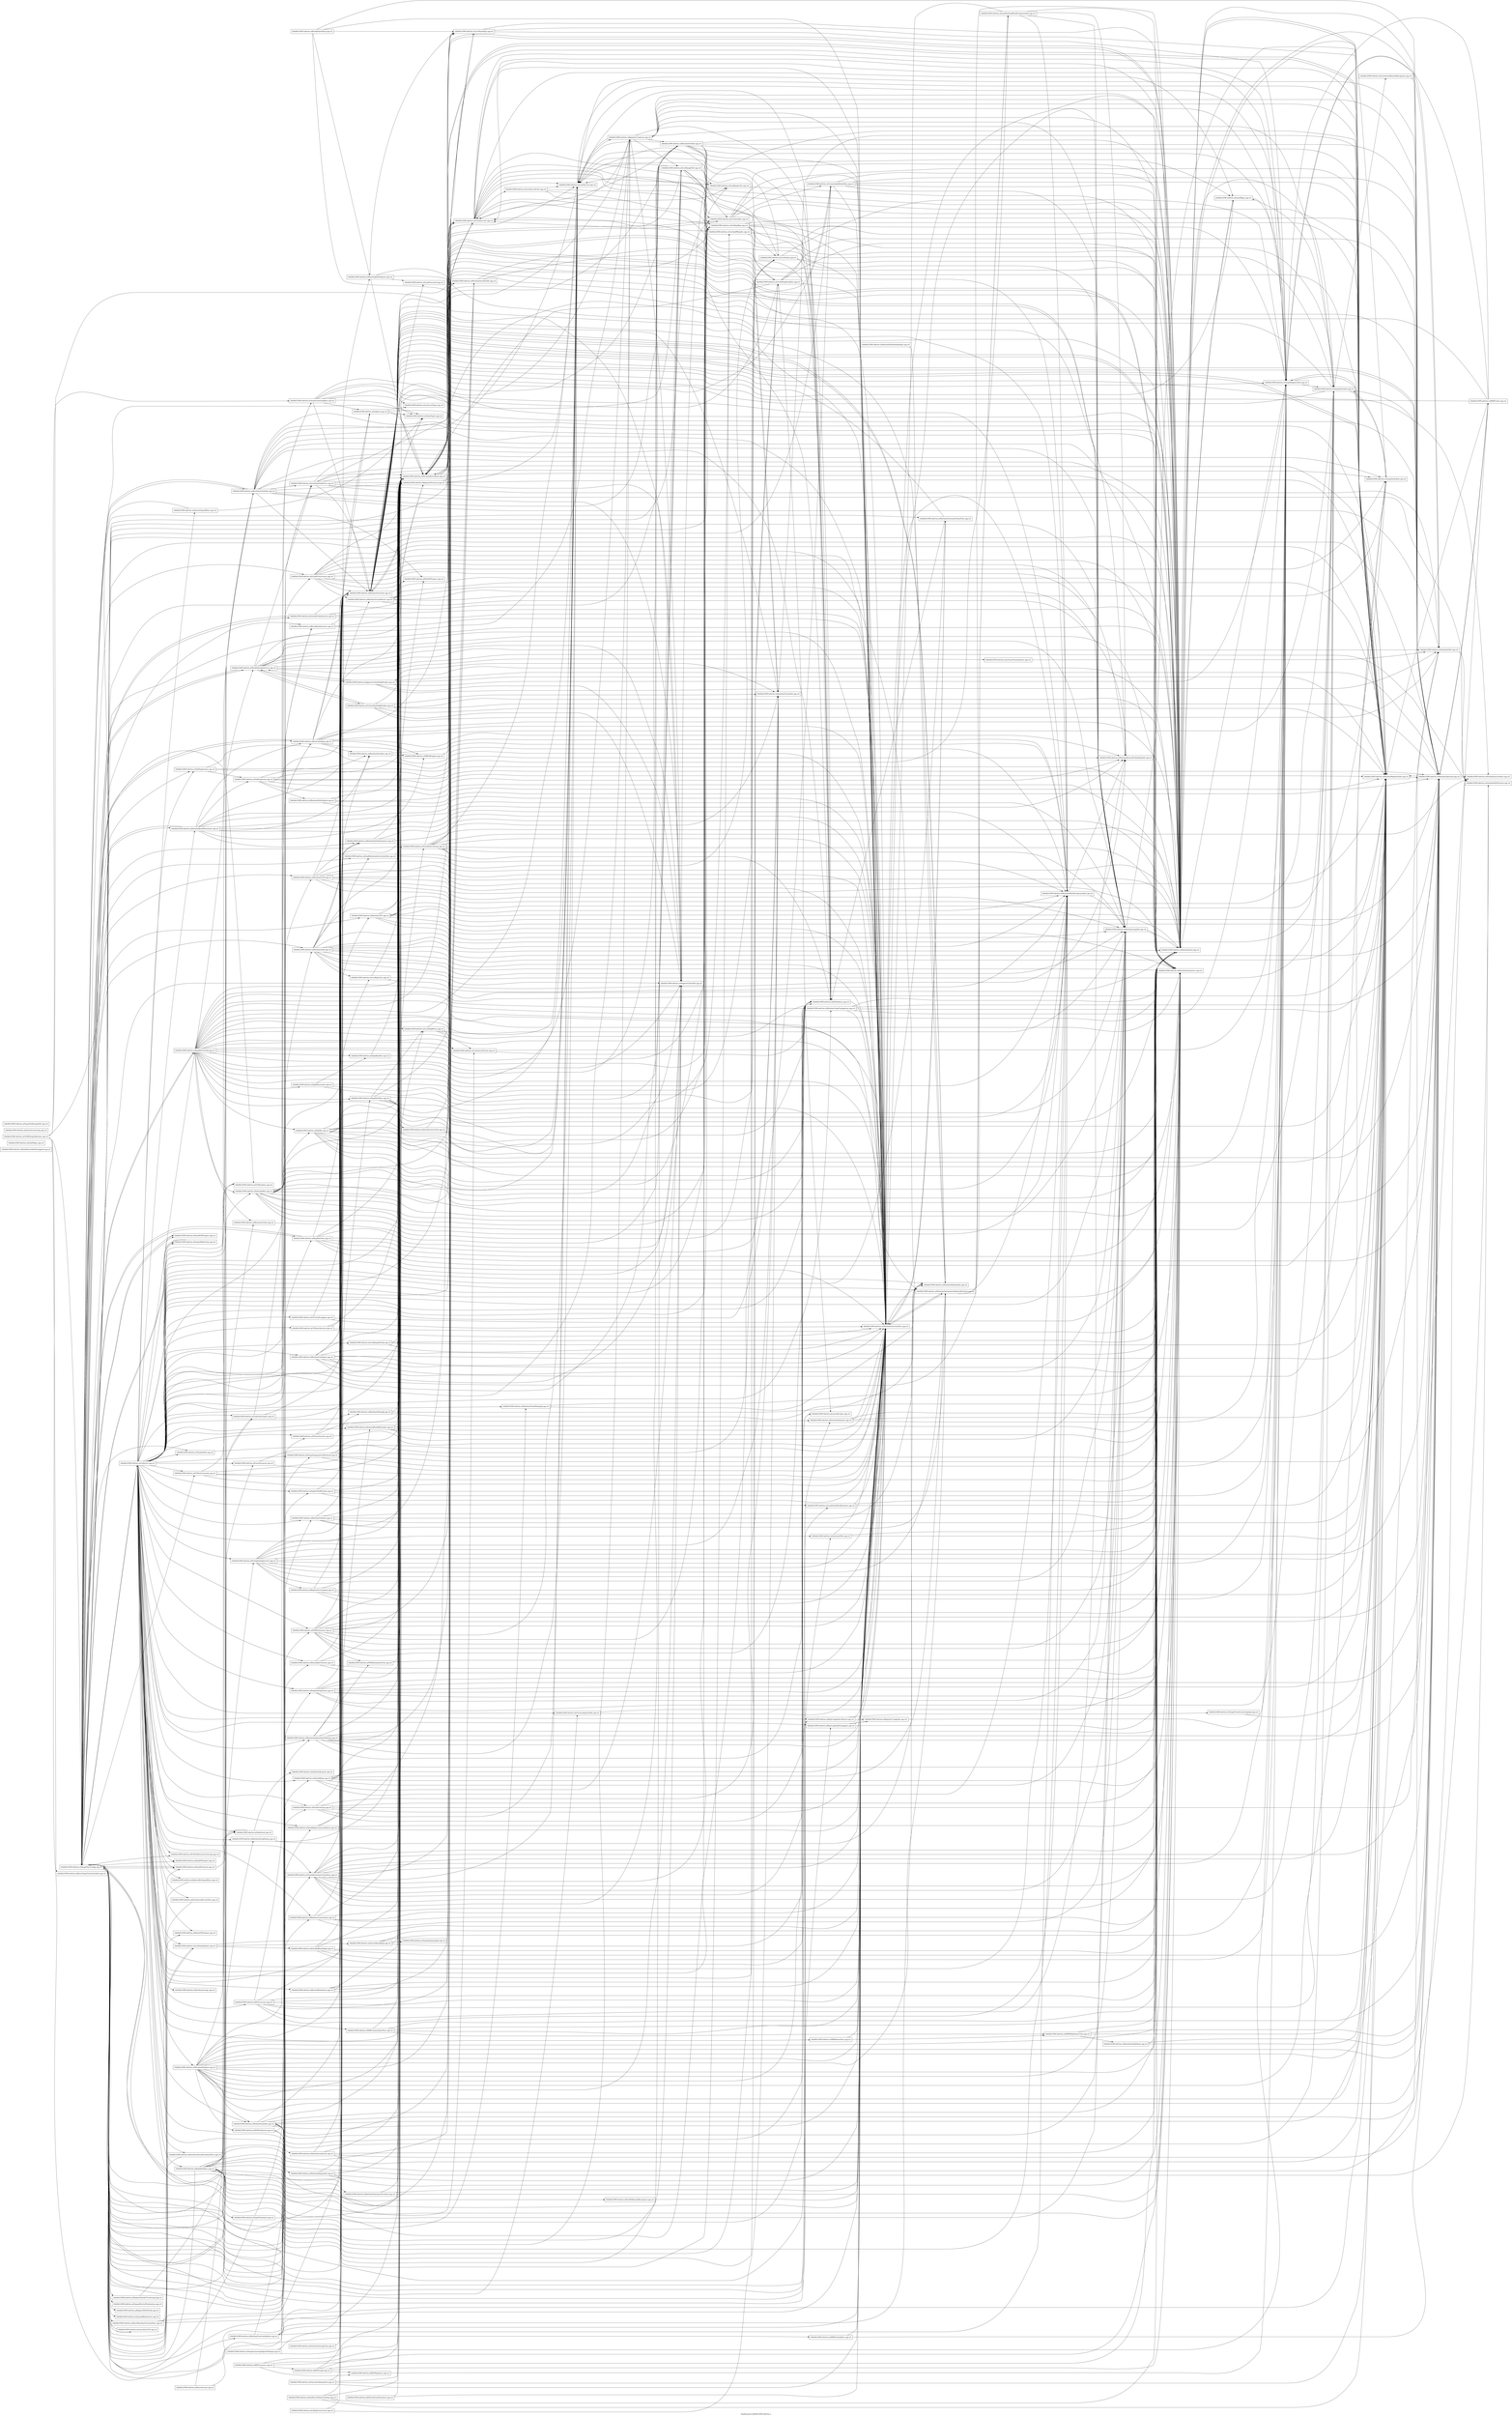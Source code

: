 digraph "bin/dsymutil_lib/libLLVMCodeGen.a" {
	label="bin/dsymutil_lib/libLLVMCodeGen.a";
	rankdir=LR;

	Node0x557c326d9698 [shape=record,shape=box,group=0,label="{lib/libLLVMCodeGen.a(NonRelocatableStringpool.cpp.o)}"];
	Node0x557c326f7288 [shape=record,shape=box,group=0,label="{lib/libLLVMCodeGen.a(FaultMaps.cpp.o)}"];
	Node0x557c326ece28 [shape=record,shape=box,group=0,label="{lib/libLLVMCodeGen.a(MachineFunction.cpp.o)}"];
	Node0x557c326ece28 -> Node0x557c326d29d8;
	Node0x557c326ece28 -> Node0x557c326ed5a8;
	Node0x557c326ece28 -> Node0x557c326dcc58;
	Node0x557c326ece28 -> Node0x557c326ddb08;
	Node0x557c326ece28 -> Node0x557c326da778;
	Node0x557c326ece28 -> Node0x557c326dc0c8;
	Node0x557c326ece28 -> Node0x557c326d0778;
	Node0x557c326ece28 -> Node0x557c326dac28;
	Node0x557c326ece28 -> Node0x557c326d7438;
	Node0x557c326ec7e8 [shape=record,shape=box,group=0,label="{lib/libLLVMCodeGen.a(MachineFunctionPass.cpp.o)}"];
	Node0x557c326ec7e8 -> Node0x557c326ec068;
	Node0x557c326ec7e8 -> Node0x557c326ddb08;
	Node0x557c326ec7e8 -> Node0x557c326da098;
	Node0x557c326dcc58 [shape=record,shape=box,group=0,label="{lib/libLLVMCodeGen.a(MachineInstr.cpp.o)}"];
	Node0x557c326dcc58 -> Node0x557c326d29d8;
	Node0x557c326dcc58 -> Node0x557c326ece28;
	Node0x557c326dcc58 -> Node0x557c326da778;
	Node0x557c326dcc58 -> Node0x557c326dc0c8;
	Node0x557c326dcc58 -> Node0x557c326d1628;
	Node0x557c326dcc58 -> Node0x557c326dac28;
	Node0x557c326dad18 [shape=record,shape=box,group=0,label="{lib/libLLVMCodeGen.a(MachineModuleInfoImpls.cpp.o)}"];
	Node0x557c326dad18 -> Node0x557c326ddb08;
	Node0x557c326d1628 [shape=record,shape=box,group=0,label="{lib/libLLVMCodeGen.a(StackMaps.cpp.o)}"];
	Node0x557c326d1628 -> Node0x557c326ece28;
	Node0x557c326d1628 -> Node0x557c326dcc58;
	Node0x557c326d1628 -> Node0x557c326dac28;
	Node0x557c326d29d8 [shape=record,shape=box,group=0,label="{lib/libLLVMCodeGen.a(MachineBasicBlock.cpp.o)}"];
	Node0x557c326d29d8 -> Node0x557c326ec298;
	Node0x557c326d29d8 -> Node0x557c326ecfb8;
	Node0x557c326d29d8 -> Node0x557c326eda58;
	Node0x557c326d29d8 -> Node0x557c326d0ea8;
	Node0x557c326d29d8 -> Node0x557c326edd78;
	Node0x557c326d29d8 -> Node0x557c326ece28;
	Node0x557c326d29d8 -> Node0x557c326eb988;
	Node0x557c326d29d8 -> Node0x557c326dcc58;
	Node0x557c326d29d8 -> Node0x557c326dd338;
	Node0x557c326d29d8 -> Node0x557c326dc0c8;
	Node0x557c326d29d8 -> Node0x557c326d8568;
	Node0x557c326d29d8 -> Node0x557c326dac28;
	Node0x557c326dc0c8 [shape=record,shape=box,group=0,label="{lib/libLLVMCodeGen.a(MachineRegisterInfo.cpp.o)}"];
	Node0x557c326dc0c8 -> Node0x557c326d29d8;
	Node0x557c326dc0c8 -> Node0x557c326ece28;
	Node0x557c326dc0c8 -> Node0x557c326dcc58;
	Node0x557c326dc0c8 -> Node0x557c326da778;
	Node0x557c326dc0c8 -> Node0x557c326dac28;
	Node0x557c326cfff8 [shape=record,shape=box,group=0,label="{lib/libLLVMCodeGen.a(LiveRegMatrix.cpp.o)}"];
	Node0x557c326cfff8 -> Node0x557c326ec298;
	Node0x557c326cfff8 -> Node0x557c326ecfb8;
	Node0x557c326cfff8 -> Node0x557c326d0728;
	Node0x557c326cfff8 -> Node0x557c326ec7e8;
	Node0x557c326cfff8 -> Node0x557c326d64e8;
	Node0x557c326da778 [shape=record,shape=box,group=0,label="{lib/libLLVMCodeGen.a(MachineOperand.cpp.o)}"];
	Node0x557c326da778 -> Node0x557c326d29d8;
	Node0x557c326da778 -> Node0x557c326ece28;
	Node0x557c326da778 -> Node0x557c326dc0c8;
	Node0x557c326da778 -> Node0x557c326d7fc8;
	Node0x557c326da778 -> Node0x557c326d0778;
	Node0x557c326da778 -> Node0x557c326dac28;
	Node0x557c326dac28 [shape=record,shape=box,group=0,label="{lib/libLLVMCodeGen.a(TargetRegisterInfo.cpp.o)}"];
	Node0x557c326dac28 -> Node0x557c326dc0c8;
	Node0x557c326dac28 -> Node0x557c326d1f88;
	Node0x557c326f1a68 [shape=record,shape=box,group=0,label="{lib/libLLVMCodeGen.a(CallingConvLower.cpp.o)}"];
	Node0x557c326f1a68 -> Node0x557c326ed5a8;
	Node0x557c326f1a68 -> Node0x557c326ece28;
	Node0x557c326e6208 [shape=record,shape=box,group=0,label="{lib/libLLVMCodeGen.a(IntrinsicLowering.cpp.o)}"];
	Node0x557c326ed5a8 [shape=record,shape=box,group=0,label="{lib/libLLVMCodeGen.a(MachineFrameInfo.cpp.o)}"];
	Node0x557c326ed5a8 -> Node0x557c326dc0c8;
	Node0x557c326d4c88 [shape=record,shape=box,group=0,label="{lib/libLLVMCodeGen.a(TargetLoweringBase.cpp.o)}"];
	Node0x557c326d4c88 -> Node0x557c326d29d8;
	Node0x557c326d4c88 -> Node0x557c326ece28;
	Node0x557c326d4c88 -> Node0x557c326dcc58;
	Node0x557c326d4c88 -> Node0x557c326da778;
	Node0x557c326d4c88 -> Node0x557c326dc0c8;
	Node0x557c326d4c88 -> Node0x557c326d4508;
	Node0x557c326d4c88 -> Node0x557c326d0b88;
	Node0x557c326d4c88 -> Node0x557c326dd388;
	Node0x557c326dd388 [shape=record,shape=box,group=0,label="{lib/libLLVMCodeGen.a(ValueTypes.cpp.o)}"];
	Node0x557c326eda58 [shape=record,shape=box,group=0,label="{lib/libLLVMCodeGen.a(LivePhysRegs.cpp.o)}"];
	Node0x557c326eda58 -> Node0x557c326d29d8;
	Node0x557c326eda58 -> Node0x557c326dcc58;
	Node0x557c326eda58 -> Node0x557c326dc0c8;
	Node0x557c326eda58 -> Node0x557c326dac28;
	Node0x557c326d0ea8 [shape=record,shape=box,group=0,label="{lib/libLLVMCodeGen.a(LiveVariables.cpp.o)}"];
	Node0x557c326d0ea8 -> Node0x557c326d29d8;
	Node0x557c326d0ea8 -> Node0x557c326ec7e8;
	Node0x557c326d0ea8 -> Node0x557c326dcc58;
	Node0x557c326d0ea8 -> Node0x557c326dc0c8;
	Node0x557c326d0ea8 -> Node0x557c326dbd08;
	Node0x557c326edd78 [shape=record,shape=box,group=0,label="{lib/libLLVMCodeGen.a(MachineDominators.cpp.o)}"];
	Node0x557c326edd78 -> Node0x557c326d29d8;
	Node0x557c326edd78 -> Node0x557c326ec7e8;
	Node0x557c326d1f88 [shape=record,shape=box,group=0,label="{lib/libLLVMCodeGen.a(TargetInstrInfo.cpp.o)}"];
	Node0x557c326d1f88 -> Node0x557c326d29d8;
	Node0x557c326d1f88 -> Node0x557c326ece28;
	Node0x557c326d1f88 -> Node0x557c326dcc58;
	Node0x557c326d1f88 -> Node0x557c326da778;
	Node0x557c326d1f88 -> Node0x557c326dc0c8;
	Node0x557c326d1f88 -> Node0x557c326d1628;
	Node0x557c326d1f88 -> Node0x557c326d4918;
	Node0x557c326d1f88 -> Node0x557c326dae58;
	Node0x557c326d22a8 [shape=record,shape=box,group=0,label="{lib/libLLVMCodeGen.a(TargetFrameLoweringImpl.cpp.o)}"];
	Node0x557c326d22a8 -> Node0x557c326dc0c8;
	Node0x557c326d26b8 [shape=record,shape=box,group=0,label="{lib/libLLVMCodeGen.a(TargetOptionsImpl.cpp.o)}"];
	Node0x557c326da138 [shape=record,shape=box,group=0,label="{lib/libLLVMCodeGen.a(TargetSubtargetInfo.cpp.o)}"];
	Node0x557c326d8e78 [shape=record,shape=box,group=0,label="{lib/libLLVMCodeGen.a(MacroFusion.cpp.o)}"];
	Node0x557c326d8e78 -> Node0x557c326db948;
	Node0x557c326d8e78 -> Node0x557c326d8068;
	Node0x557c326f4a88 [shape=record,shape=box,group=0,label="{lib/libLLVMCodeGen.a(AtomicExpandPass.cpp.o)}"];
	Node0x557c326f4a88 -> Node0x557c326d15d8;
	Node0x557c326f4a88 -> Node0x557c326dd388;
	Node0x557c326f0cf8 [shape=record,shape=box,group=0,label="{lib/libLLVMCodeGen.a(BasicTargetTransformInfo.cpp.o)}"];
	Node0x557c326f08e8 [shape=record,shape=box,group=0,label="{lib/libLLVMCodeGen.a(BreakFalseDeps.cpp.o)}"];
	Node0x557c326f08e8 -> Node0x557c326eda58;
	Node0x557c326f08e8 -> Node0x557c326ec7e8;
	Node0x557c326f08e8 -> Node0x557c326da778;
	Node0x557c326f08e8 -> Node0x557c326d2118;
	Node0x557c326f08e8 -> Node0x557c326d2a28;
	Node0x557c326ef8a8 [shape=record,shape=box,group=0,label="{lib/libLLVMCodeGen.a(CFGuardLongjmp.cpp.o)}"];
	Node0x557c326ef8a8 -> Node0x557c326ece28;
	Node0x557c326ef8a8 -> Node0x557c326ec7e8;
	Node0x557c326ef8a8 -> Node0x557c326dcc58;
	Node0x557c326ef5d8 [shape=record,shape=box,group=0,label="{lib/libLLVMCodeGen.a(CFIInstrInserter.cpp.o)}"];
	Node0x557c326ef5d8 -> Node0x557c326d29d8;
	Node0x557c326ef5d8 -> Node0x557c326ece28;
	Node0x557c326ef5d8 -> Node0x557c326ec7e8;
	Node0x557c326ef5d8 -> Node0x557c326dcc58;
	Node0x557c326eff38 [shape=record,shape=box,group=0,label="{lib/libLLVMCodeGen.a(EarlyIfConversion.cpp.o)}"];
	Node0x557c326eff38 -> Node0x557c326d29d8;
	Node0x557c326eff38 -> Node0x557c326d3b08;
	Node0x557c326eff38 -> Node0x557c326edd78;
	Node0x557c326eff38 -> Node0x557c326ece28;
	Node0x557c326eff38 -> Node0x557c326ec7e8;
	Node0x557c326eff38 -> Node0x557c326dcc58;
	Node0x557c326eff38 -> Node0x557c326dd338;
	Node0x557c326eff38 -> Node0x557c326da778;
	Node0x557c326eff38 -> Node0x557c326da098;
	Node0x557c326eff38 -> Node0x557c326dc0c8;
	Node0x557c326eff38 -> Node0x557c326edaa8;
	Node0x557c326eff38 -> Node0x557c326dae58;
	Node0x557c326ef038 [shape=record,shape=box,group=0,label="{lib/libLLVMCodeGen.a(EHContGuardCatchret.cpp.o)}"];
	Node0x557c326ef038 -> Node0x557c326d29d8;
	Node0x557c326ef038 -> Node0x557c326ec7e8;
	Node0x557c326eee08 [shape=record,shape=box,group=0,label="{lib/libLLVMCodeGen.a(ExecutionDomainFix.cpp.o)}"];
	Node0x557c326eee08 -> Node0x557c326d2438;
	Node0x557c326eee08 -> Node0x557c326ec7e8;
	Node0x557c326eee08 -> Node0x557c326dc0c8;
	Node0x557c326eee08 -> Node0x557c326d2118;
	Node0x557c326e5c18 [shape=record,shape=box,group=0,label="{lib/libLLVMCodeGen.a(IndirectBrExpandPass.cpp.o)}"];
	Node0x557c326e5c18 -> Node0x557c326d15d8;
	Node0x557c326e6438 [shape=record,shape=box,group=0,label="{lib/libLLVMCodeGen.a(InterleavedAccessPass.cpp.o)}"];
	Node0x557c326e6438 -> Node0x557c326d15d8;
	Node0x557c326d0598 [shape=record,shape=box,group=0,label="{lib/libLLVMCodeGen.a(LiveRangeShrink.cpp.o)}"];
	Node0x557c326d0598 -> Node0x557c326d29d8;
	Node0x557c326d0598 -> Node0x557c326ec7e8;
	Node0x557c326d0598 -> Node0x557c326dcc58;
	Node0x557c326d0598 -> Node0x557c326dc0c8;
	Node0x557c326d14e8 [shape=record,shape=box,group=0,label="{lib/libLLVMCodeGen.a(LLVMTargetMachine.cpp.o)}"];
	Node0x557c326d14e8 -> Node0x557c326f0cf8;
	Node0x557c326d14e8 -> Node0x557c326ddb08;
	Node0x557c326d14e8 -> Node0x557c326d8658;
	Node0x557c326d14e8 -> Node0x557c326d4c88;
	Node0x557c326d14e8 -> Node0x557c326d15d8;
	Node0x557c326d14e8 -> Node0x557c326dd388;
	Node0x557c326e99f8 [shape=record,shape=box,group=0,label="{lib/libLLVMCodeGen.a(MachineCombiner.cpp.o)}"];
	Node0x557c326e99f8 -> Node0x557c326ebe88;
	Node0x557c326e99f8 -> Node0x557c326d29d8;
	Node0x557c326e99f8 -> Node0x557c326edd78;
	Node0x557c326e99f8 -> Node0x557c326ece28;
	Node0x557c326e99f8 -> Node0x557c326ec7e8;
	Node0x557c326e99f8 -> Node0x557c326dcc58;
	Node0x557c326e99f8 -> Node0x557c326dd338;
	Node0x557c326e99f8 -> Node0x557c326dc0c8;
	Node0x557c326e99f8 -> Node0x557c326ecc48;
	Node0x557c326e99f8 -> Node0x557c326edaa8;
	Node0x557c326e99f8 -> Node0x557c326d2a28;
	Node0x557c326e99f8 -> Node0x557c326dae58;
	Node0x557c326db948 [shape=record,shape=box,group=0,label="{lib/libLLVMCodeGen.a(MachineScheduler.cpp.o)}"];
	Node0x557c326db948 -> Node0x557c326ec298;
	Node0x557c326db948 -> Node0x557c326ecfb8;
	Node0x557c326db948 -> Node0x557c326d29d8;
	Node0x557c326db948 -> Node0x557c326edd78;
	Node0x557c326db948 -> Node0x557c326ece28;
	Node0x557c326db948 -> Node0x557c326ec7e8;
	Node0x557c326db948 -> Node0x557c326dcc58;
	Node0x557c326db948 -> Node0x557c326dd338;
	Node0x557c326db948 -> Node0x557c326eba78;
	Node0x557c326db948 -> Node0x557c326d2a28;
	Node0x557c326db948 -> Node0x557c326d8ec8;
	Node0x557c326db948 -> Node0x557c326d9558;
	Node0x557c326db948 -> Node0x557c326d8068;
	Node0x557c326db948 -> Node0x557c326d8568;
	Node0x557c326db948 -> Node0x557c326d15d8;
	Node0x557c326db948 -> Node0x557c326dae58;
	Node0x557c326d9e68 [shape=record,shape=box,group=0,label="{lib/libLLVMCodeGen.a(PseudoProbeInserter.cpp.o)}"];
	Node0x557c326d9e68 -> Node0x557c326d29d8;
	Node0x557c326d9e68 -> Node0x557c326ece28;
	Node0x557c326d9e68 -> Node0x557c326ec7e8;
	Node0x557c326d9e68 -> Node0x557c326dcc58;
	Node0x557c326d9e68 -> Node0x557c326d15d8;
	Node0x557c326d2118 [shape=record,shape=box,group=0,label="{lib/libLLVMCodeGen.a(ReachingDefAnalysis.cpp.o)}"];
	Node0x557c326d2118 -> Node0x557c326eda58;
	Node0x557c326d2118 -> Node0x557c326d2438;
	Node0x557c326d2118 -> Node0x557c326d29d8;
	Node0x557c326d2118 -> Node0x557c326ec7e8;
	Node0x557c326d2118 -> Node0x557c326dcc58;
	Node0x557c326d0408 [shape=record,shape=box,group=0,label="{lib/libLLVMCodeGen.a(TargetLoweringObjectFileImpl.cpp.o)}"];
	Node0x557c326d0408 -> Node0x557c326d29d8;
	Node0x557c326d0408 -> Node0x557c326ece28;
	Node0x557c326d0408 -> Node0x557c326d0688;
	Node0x557c326d15d8 [shape=record,shape=box,group=0,label="{lib/libLLVMCodeGen.a(TargetPassConfig.cpp.o)}"];
	Node0x557c326d15d8 -> Node0x557c326eff38;
	Node0x557c326d15d8 -> Node0x557c326f7f08;
	Node0x557c326d15d8 -> Node0x557c326ec298;
	Node0x557c326d15d8 -> Node0x557c326d0ea8;
	Node0x557c326d15d8 -> Node0x557c326ec068;
	Node0x557c326d15d8 -> Node0x557c326dd338;
	Node0x557c326d15d8 -> Node0x557c326db948;
	Node0x557c326d15d8 -> Node0x557c326eba78;
	Node0x557c326d15d8 -> Node0x557c326d9e68;
	Node0x557c326d15d8 -> Node0x557c326d52c8;
	Node0x557c326d15d8 -> Node0x557c326d0688;
	Node0x557c326d15d8 -> Node0x557c326d18a8;
	Node0x557c326d15d8 -> Node0x557c326e3648;
	Node0x557c326d15d8 -> Node0x557c326da548;
	Node0x557c326d15d8 -> Node0x557c326da958;
	Node0x557c326d15d8 -> Node0x557c326dc618;
	Node0x557c326d15d8 -> Node0x557c326dbee8;
	Node0x557c326d15d8 -> Node0x557c326dca78;
	Node0x557c326d15d8 -> Node0x557c326dd6a8;
	Node0x557c326d15d8 -> Node0x557c326de4b8;
	Node0x557c326d15d8 -> Node0x557c326dc7a8;
	Node0x557c326d15d8 -> Node0x557c326dd428;
	Node0x557c326d15d8 -> Node0x557c326d8f68;
	Node0x557c326d15d8 -> Node0x557c326e36e8;
	Node0x557c326d15d8 -> Node0x557c326e26a8;
	Node0x557c326d15d8 -> Node0x557c326e23d8;
	Node0x557c326d15d8 -> Node0x557c326e17f8;
	Node0x557c326d15d8 -> Node0x557c326e1668;
	Node0x557c326d15d8 -> Node0x557c326e10c8;
	Node0x557c326d15d8 -> Node0x557c326e0448;
	Node0x557c326d15d8 -> Node0x557c326e01c8;
	Node0x557c326d15d8 -> Node0x557c326df548;
	Node0x557c326d15d8 -> Node0x557c326df318;
	Node0x557c326d15d8 -> Node0x557c326d2ac8;
	Node0x557c326d15d8 -> Node0x557c326d3248;
	Node0x557c326d15d8 -> Node0x557c326d38d8;
	Node0x557c326d15d8 -> Node0x557c326d5278;
	Node0x557c326d15d8 -> Node0x557c326d6178;
	Node0x557c326d15d8 -> Node0x557c326f4948;
	Node0x557c326d15d8 -> Node0x557c326f21e8;
	Node0x557c326d15d8 -> Node0x557c326ef128;
	Node0x557c326d15d8 -> Node0x557c326ee3b8;
	Node0x557c326d15d8 -> Node0x557c326d8018;
	Node0x557c326d15d8 -> Node0x557c326dc578;
	Node0x557c326d15d8 -> Node0x557c326db678;
	Node0x557c326d15d8 -> Node0x557c326db268;
	Node0x557c326d15d8 -> Node0x557c326da408;
	Node0x557c326d15d8 -> Node0x557c326de508;
	Node0x557c326d15d8 -> Node0x557c326dd798;
	Node0x557c326d15d8 -> Node0x557c326da5e8;
	Node0x557c326d15d8 -> Node0x557c326de558;
	Node0x557c326d15d8 -> Node0x557c326ddfb8;
	Node0x557c326d15d8 -> Node0x557c326dd7e8;
	Node0x557c326d15d8 -> Node0x557c326dd0b8;
	Node0x557c326d15d8 -> Node0x557c326dc988;
	Node0x557c326d15d8 -> Node0x557c326ebc08;
	Node0x557c326d15d8 -> Node0x557c326ec388;
	Node0x557c326d15d8 -> Node0x557c326eca18;
	Node0x557c326d15d8 -> Node0x557c326ed238;
	Node0x557c326d15d8 -> Node0x557c326e1758;
	Node0x557c326d15d8 -> Node0x557c326e1f28;
	Node0x557c326d15d8 -> Node0x557c326e3be8;
	Node0x557c326d15d8 -> Node0x557c326e2f68;
	Node0x557c326d15d8 -> Node0x557c326dc488;
	Node0x557c326d15d8 -> Node0x557c326dbd08;
	Node0x557c326d15d8 -> Node0x557c326d64e8;
	Node0x557c326d15d8 -> Node0x557c326d7168;
	Node0x557c326d15d8 -> Node0x557c326d7438;
	Node0x557c326d15d8 -> Node0x557c326dc758;
	Node0x557c326d15d8 -> Node0x557c326dd838;
	Node0x557c326ddb08 [shape=record,shape=box,group=0,label="{lib/libLLVMCodeGen.a(MachineModuleInfo.cpp.o)}"];
	Node0x557c326ddb08 -> Node0x557c326ece28;
	Node0x557c326dd338 [shape=record,shape=box,group=0,label="{lib/libLLVMCodeGen.a(MachineLoopInfo.cpp.o)}"];
	Node0x557c326dd338 -> Node0x557c326d29d8;
	Node0x557c326dd338 -> Node0x557c326edd78;
	Node0x557c326dd338 -> Node0x557c326ec7e8;
	Node0x557c326dd338 -> Node0x557c326dcc58;
	Node0x557c326dd338 -> Node0x557c326dc0c8;
	Node0x557c326ee868 [shape=record,shape=box,group=0,label="{lib/libLLVMCodeGen.a(EdgeBundles.cpp.o)}"];
	Node0x557c326ee868 -> Node0x557c326d29d8;
	Node0x557c326ee868 -> Node0x557c326ec7e8;
	Node0x557c326e9598 [shape=record,shape=box,group=0,label="{lib/libLLVMCodeGen.a(MachineDominanceFrontier.cpp.o)}"];
	Node0x557c326e9598 -> Node0x557c326d29d8;
	Node0x557c326e9598 -> Node0x557c326edd78;
	Node0x557c326e9598 -> Node0x557c326ec7e8;
	Node0x557c326d09f8 [shape=record,shape=box,group=0,label="{lib/libLLVMCodeGen.a(RDFGraph.cpp.o)}"];
	Node0x557c326d09f8 -> Node0x557c326d29d8;
	Node0x557c326d09f8 -> Node0x557c326edd78;
	Node0x557c326d09f8 -> Node0x557c326ece28;
	Node0x557c326d09f8 -> Node0x557c326dcc58;
	Node0x557c326d09f8 -> Node0x557c326d1c68;
	Node0x557c326d1088 [shape=record,shape=box,group=0,label="{lib/libLLVMCodeGen.a(RDFLiveness.cpp.o)}"];
	Node0x557c326d1088 -> Node0x557c326d29d8;
	Node0x557c326d1088 -> Node0x557c326edd78;
	Node0x557c326d1088 -> Node0x557c326d09f8;
	Node0x557c326d1088 -> Node0x557c326d1c68;
	Node0x557c326d1088 -> Node0x557c326dac28;
	Node0x557c326d1c68 [shape=record,shape=box,group=0,label="{lib/libLLVMCodeGen.a(RDFRegisters.cpp.o)}"];
	Node0x557c326d1c68 -> Node0x557c326dac28;
	Node0x557c326ec298 [shape=record,shape=box,group=0,label="{lib/libLLVMCodeGen.a(LiveIntervals.cpp.o)}"];
	Node0x557c326ec298 -> Node0x557c326ecfb8;
	Node0x557c326ec298 -> Node0x557c326e98b8;
	Node0x557c326ec298 -> Node0x557c326d0c78;
	Node0x557c326ec298 -> Node0x557c326d0ea8;
	Node0x557c326ec298 -> Node0x557c326d29d8;
	Node0x557c326ec298 -> Node0x557c326d3338;
	Node0x557c326ec298 -> Node0x557c326edd78;
	Node0x557c326ec298 -> Node0x557c326ece28;
	Node0x557c326ec298 -> Node0x557c326ec7e8;
	Node0x557c326ec298 -> Node0x557c326dcc58;
	Node0x557c326ec298 -> Node0x557c326dd338;
	Node0x557c326ec298 -> Node0x557c326dc0c8;
	Node0x557c326ec298 -> Node0x557c326d8568;
	Node0x557c326ec298 -> Node0x557c326d1628;
	Node0x557c326ec298 -> Node0x557c326dac28;
	Node0x557c326d8568 [shape=record,shape=box,group=0,label="{lib/libLLVMCodeGen.a(SlotIndexes.cpp.o)}"];
	Node0x557c326d8568 -> Node0x557c326ec7e8;
	Node0x557c326d64e8 [shape=record,shape=box,group=0,label="{lib/libLLVMCodeGen.a(VirtRegMap.cpp.o)}"];
	Node0x557c326d64e8 -> Node0x557c326ec298;
	Node0x557c326d64e8 -> Node0x557c326ecfb8;
	Node0x557c326d64e8 -> Node0x557c326d29d8;
	Node0x557c326d64e8 -> Node0x557c326ed5a8;
	Node0x557c326d64e8 -> Node0x557c326ec7e8;
	Node0x557c326d64e8 -> Node0x557c326dcc58;
	Node0x557c326d64e8 -> Node0x557c326da778;
	Node0x557c326d64e8 -> Node0x557c326dc0c8;
	Node0x557c326d64e8 -> Node0x557c326ec0b8;
	Node0x557c326d64e8 -> Node0x557c326d8568;
	Node0x557c326d64e8 -> Node0x557c326dd6f8;
	Node0x557c326d64e8 -> Node0x557c326dac28;
	Node0x557c326ed378 [shape=record,shape=box,group=0,label="{lib/libLLVMCodeGen.a(MachineSSAUpdater.cpp.o)}"];
	Node0x557c326ed378 -> Node0x557c326d29d8;
	Node0x557c326ed378 -> Node0x557c326ece28;
	Node0x557c326ed378 -> Node0x557c326dcc58;
	Node0x557c326ed378 -> Node0x557c326da778;
	Node0x557c326ed378 -> Node0x557c326dc0c8;
	Node0x557c326ebe88 [shape=record,shape=box,group=0,label="{lib/libLLVMCodeGen.a(LazyMachineBlockFrequencyInfo.cpp.o)}"];
	Node0x557c326ebe88 -> Node0x557c326d3338;
	Node0x557c326ebe88 -> Node0x557c326d3b08;
	Node0x557c326ebe88 -> Node0x557c326edd78;
	Node0x557c326ebe88 -> Node0x557c326ec7e8;
	Node0x557c326ebe88 -> Node0x557c326dd338;
	Node0x557c326ecc48 [shape=record,shape=box,group=0,label="{lib/libLLVMCodeGen.a(MachineSizeOpts.cpp.o)}"];
	Node0x557c326ecc48 -> Node0x557c326d3338;
	Node0x557c326ecc48 -> Node0x557c326ec838;
	Node0x557c326dae58 [shape=record,shape=box,group=0,label="{lib/libLLVMCodeGen.a(TargetSchedule.cpp.o)}"];
	Node0x557c326dae58 -> Node0x557c326dcc58;
	Node0x557c326dae58 -> Node0x557c326d1f88;
	Node0x557c326d7438 [shape=record,shape=box,group=0,label="{lib/libLLVMCodeGen.a(WinEHPrepare.cpp.o)}"];
	Node0x557c326f7f08 [shape=record,shape=box,group=0,label="{lib/libLLVMCodeGen.a(GCMetadata.cpp.o)}"];
	Node0x557c326da098 [shape=record,shape=box,group=0,label="{lib/libLLVMCodeGen.a(MachineOptimizationRemarkEmitter.cpp.o)}"];
	Node0x557c326da098 -> Node0x557c326ebe88;
	Node0x557c326da098 -> Node0x557c326d3338;
	Node0x557c326da098 -> Node0x557c326ec7e8;
	Node0x557c326da098 -> Node0x557c326dcc58;
	Node0x557c326ecb08 [shape=record,shape=box,group=0,label="{lib/libLLVMCodeGen.a(LexicalScopes.cpp.o)}"];
	Node0x557c326d2a28 [shape=record,shape=box,group=0,label="{lib/libLLVMCodeGen.a(RegisterClassInfo.cpp.o)}"];
	Node0x557c326d2a28 -> Node0x557c326dc0c8;
	Node0x557c326d3b08 [shape=record,shape=box,group=0,label="{lib/libLLVMCodeGen.a(MachineBranchProbabilityInfo.cpp.o)}"];
	Node0x557c326d3b08 -> Node0x557c326d29d8;
	Node0x557c326edaa8 [shape=record,shape=box,group=0,label="{lib/libLLVMCodeGen.a(MachineTraceMetrics.cpp.o)}"];
	Node0x557c326edaa8 -> Node0x557c326d29d8;
	Node0x557c326edaa8 -> Node0x557c326d3b08;
	Node0x557c326edaa8 -> Node0x557c326ec7e8;
	Node0x557c326edaa8 -> Node0x557c326dcc58;
	Node0x557c326edaa8 -> Node0x557c326dd338;
	Node0x557c326edaa8 -> Node0x557c326dc0c8;
	Node0x557c326edaa8 -> Node0x557c326dae58;
	Node0x557c326d2438 [shape=record,shape=box,group=0,label="{lib/libLLVMCodeGen.a(LoopTraversal.cpp.o)}"];
	Node0x557c326d3338 [shape=record,shape=box,group=0,label="{lib/libLLVMCodeGen.a(MachineBlockFrequencyInfo.cpp.o)}"];
	Node0x557c326d3338 -> Node0x557c326d29d8;
	Node0x557c326d3338 -> Node0x557c326d3b08;
	Node0x557c326d3338 -> Node0x557c326ece28;
	Node0x557c326d3338 -> Node0x557c326ec7e8;
	Node0x557c326d3338 -> Node0x557c326dd338;
	Node0x557c326ecfb8 [shape=record,shape=box,group=0,label="{lib/libLLVMCodeGen.a(LiveInterval.cpp.o)}"];
	Node0x557c326ecfb8 -> Node0x557c326da778;
	Node0x557c326ecfb8 -> Node0x557c326dc0c8;
	Node0x557c326ecfb8 -> Node0x557c326d52c8;
	Node0x557c326ecfb8 -> Node0x557c326d8568;
	Node0x557c326ecfb8 -> Node0x557c326dac28;
	Node0x557c326e98b8 [shape=record,shape=box,group=0,label="{lib/libLLVMCodeGen.a(LiveRangeCalc.cpp.o)}"];
	Node0x557c326e98b8 -> Node0x557c326ecfb8;
	Node0x557c326e98b8 -> Node0x557c326edd78;
	Node0x557c326d0c78 [shape=record,shape=box,group=0,label="{lib/libLLVMCodeGen.a(LiveIntervalCalc.cpp.o)}"];
	Node0x557c326d0c78 -> Node0x557c326ecfb8;
	Node0x557c326d0c78 -> Node0x557c326e98b8;
	Node0x557c326d0c78 -> Node0x557c326dcc58;
	Node0x557c326d0c78 -> Node0x557c326dc0c8;
	Node0x557c326d52c8 [shape=record,shape=box,group=0,label="{lib/libLLVMCodeGen.a(RegisterCoalescer.cpp.o)}"];
	Node0x557c326d52c8 -> Node0x557c326ec298;
	Node0x557c326d52c8 -> Node0x557c326ecfb8;
	Node0x557c326d52c8 -> Node0x557c326d29d8;
	Node0x557c326d52c8 -> Node0x557c326edd78;
	Node0x557c326d52c8 -> Node0x557c326ece28;
	Node0x557c326d52c8 -> Node0x557c326ec7e8;
	Node0x557c326d52c8 -> Node0x557c326dcc58;
	Node0x557c326d52c8 -> Node0x557c326dd338;
	Node0x557c326d52c8 -> Node0x557c326da778;
	Node0x557c326d52c8 -> Node0x557c326dc0c8;
	Node0x557c326d52c8 -> Node0x557c326eba78;
	Node0x557c326d52c8 -> Node0x557c326d2a28;
	Node0x557c326d52c8 -> Node0x557c326d5a48;
	Node0x557c326d52c8 -> Node0x557c326d8568;
	Node0x557c326d52c8 -> Node0x557c326d1f88;
	Node0x557c326d52c8 -> Node0x557c326dac28;
	Node0x557c326d0728 [shape=record,shape=box,group=0,label="{lib/libLLVMCodeGen.a(LiveIntervalUnion.cpp.o)}"];
	Node0x557c326d0728 -> Node0x557c326d8568;
	Node0x557c326d0728 -> Node0x557c326dac28;
	Node0x557c326dbd08 [shape=record,shape=box,group=0,label="{lib/libLLVMCodeGen.a(UnreachableBlockElim.cpp.o)}"];
	Node0x557c326dbd08 -> Node0x557c326d29d8;
	Node0x557c326dbd08 -> Node0x557c326edd78;
	Node0x557c326dbd08 -> Node0x557c326ece28;
	Node0x557c326dbd08 -> Node0x557c326ec7e8;
	Node0x557c326dbd08 -> Node0x557c326dcc58;
	Node0x557c326dbd08 -> Node0x557c326dd338;
	Node0x557c326dbd08 -> Node0x557c326da778;
	Node0x557c326dbd08 -> Node0x557c326dc0c8;
	Node0x557c326d8658 [shape=record,shape=box,group=0,label="{lib/libLLVMCodeGen.a(MIRPrintingPass.cpp.o)}"];
	Node0x557c326d8658 -> Node0x557c326ec7e8;
	Node0x557c326d8658 -> Node0x557c326d7fc8;
	Node0x557c326eb988 [shape=record,shape=box,group=0,label="{lib/libLLVMCodeGen.a(MachineInstrBundle.cpp.o)}"];
	Node0x557c326eb988 -> Node0x557c326d29d8;
	Node0x557c326eb988 -> Node0x557c326ece28;
	Node0x557c326eb988 -> Node0x557c326ec7e8;
	Node0x557c326eb988 -> Node0x557c326dcc58;
	Node0x557c326d0778 [shape=record,shape=box,group=0,label="{lib/libLLVMCodeGen.a(PseudoSourceValue.cpp.o)}"];
	Node0x557c326ec068 [shape=record,shape=box,group=0,label="{lib/libLLVMCodeGen.a(MachineFunctionPrinterPass.cpp.o)}"];
	Node0x557c326ec068 -> Node0x557c326ece28;
	Node0x557c326ec068 -> Node0x557c326ec7e8;
	Node0x557c326ec068 -> Node0x557c326d8568;
	Node0x557c326d7fc8 [shape=record,shape=box,group=0,label="{lib/libLLVMCodeGen.a(MIRPrinter.cpp.o)}"];
	Node0x557c326d7fc8 -> Node0x557c326d29d8;
	Node0x557c326d7fc8 -> Node0x557c326ece28;
	Node0x557c326d7fc8 -> Node0x557c326dcc58;
	Node0x557c326d7fc8 -> Node0x557c326da778;
	Node0x557c326d7fc8 -> Node0x557c326dc0c8;
	Node0x557c326d7fc8 -> Node0x557c326dac28;
	Node0x557c326eba78 [shape=record,shape=box,group=0,label="{lib/libLLVMCodeGen.a(MachineVerifier.cpp.o)}"];
	Node0x557c326eba78 -> Node0x557c326ec298;
	Node0x557c326eba78 -> Node0x557c326ecfb8;
	Node0x557c326eba78 -> Node0x557c326e98b8;
	Node0x557c326eba78 -> Node0x557c326d0ea8;
	Node0x557c326eba78 -> Node0x557c326d29d8;
	Node0x557c326eba78 -> Node0x557c326ed5a8;
	Node0x557c326eba78 -> Node0x557c326ece28;
	Node0x557c326eba78 -> Node0x557c326ec7e8;
	Node0x557c326eba78 -> Node0x557c326dcc58;
	Node0x557c326eba78 -> Node0x557c326da778;
	Node0x557c326eba78 -> Node0x557c326dc0c8;
	Node0x557c326eba78 -> Node0x557c326ec0b8;
	Node0x557c326eba78 -> Node0x557c326d8568;
	Node0x557c326eba78 -> Node0x557c326d1628;
	Node0x557c326eba78 -> Node0x557c326dac28;
	Node0x557c326d8ec8 [shape=record,shape=box,group=0,label="{lib/libLLVMCodeGen.a(RegisterPressure.cpp.o)}"];
	Node0x557c326d8ec8 -> Node0x557c326ec298;
	Node0x557c326d8ec8 -> Node0x557c326ecfb8;
	Node0x557c326d8ec8 -> Node0x557c326dcc58;
	Node0x557c326d8ec8 -> Node0x557c326dc0c8;
	Node0x557c326d8ec8 -> Node0x557c326d2a28;
	Node0x557c326d9558 [shape=record,shape=box,group=0,label="{lib/libLLVMCodeGen.a(ScheduleDAG.cpp.o)}"];
	Node0x557c326d9558 -> Node0x557c326d8798;
	Node0x557c326d9558 -> Node0x557c326dac28;
	Node0x557c326d8068 [shape=record,shape=box,group=0,label="{lib/libLLVMCodeGen.a(ScheduleDAGInstrs.cpp.o)}"];
	Node0x557c326d8068 -> Node0x557c326eda58;
	Node0x557c326d8068 -> Node0x557c326d29d8;
	Node0x557c326d8068 -> Node0x557c326ece28;
	Node0x557c326d8068 -> Node0x557c326dcc58;
	Node0x557c326d8068 -> Node0x557c326dc0c8;
	Node0x557c326d8068 -> Node0x557c326d8ec8;
	Node0x557c326d8068 -> Node0x557c326d9558;
	Node0x557c326d8068 -> Node0x557c326d8798;
	Node0x557c326d8068 -> Node0x557c326dae58;
	Node0x557c326ec838 [shape=record,shape=box,group=0,label="{lib/libLLVMCodeGen.a(MBFIWrapper.cpp.o)}"];
	Node0x557c326ec838 -> Node0x557c326d3338;
	Node0x557c326ec0b8 [shape=record,shape=box,group=0,label="{lib/libLLVMCodeGen.a(LiveStacks.cpp.o)}"];
	Node0x557c326ec0b8 -> Node0x557c326ecfb8;
	Node0x557c326ec0b8 -> Node0x557c326ec7e8;
	Node0x557c326ec0b8 -> Node0x557c326d8568;
	Node0x557c326ec0b8 -> Node0x557c326dac28;
	Node0x557c326d5a48 [shape=record,shape=box,group=0,label="{lib/libLLVMCodeGen.a(LiveRangeEdit.cpp.o)}"];
	Node0x557c326d5a48 -> Node0x557c326ec298;
	Node0x557c326d5a48 -> Node0x557c326ecfb8;
	Node0x557c326d5a48 -> Node0x557c326ece28;
	Node0x557c326d5a48 -> Node0x557c326dcc58;
	Node0x557c326d5a48 -> Node0x557c326dc0c8;
	Node0x557c326d5a48 -> Node0x557c326d9198;
	Node0x557c326d5a48 -> Node0x557c326d8568;
	Node0x557c326d5a48 -> Node0x557c326d1f88;
	Node0x557c326d5a48 -> Node0x557c326d64e8;
	Node0x557c326d9198 [shape=record,shape=box,group=0,label="{lib/libLLVMCodeGen.a(CalcSpillWeights.cpp.o)}"];
	Node0x557c326d9198 -> Node0x557c326ec298;
	Node0x557c326d9198 -> Node0x557c326ecfb8;
	Node0x557c326d9198 -> Node0x557c326dcc58;
	Node0x557c326d9198 -> Node0x557c326d1f88;
	Node0x557c326d8798 [shape=record,shape=box,group=0,label="{lib/libLLVMCodeGen.a(ScheduleDAGPrinter.cpp.o)}"];
	Node0x557c326d4918 [shape=record,shape=box,group=0,label="{lib/libLLVMCodeGen.a(ScoreboardHazardRecognizer.cpp.o)}"];
	Node0x557c326d4918 -> Node0x557c326d9558;
	Node0x557c326d4508 [shape=record,shape=box,group=0,label="{lib/libLLVMCodeGen.a(Analysis.cpp.o)}"];
	Node0x557c326d4508 -> Node0x557c326d29d8;
	Node0x557c326d4508 -> Node0x557c326dcc58;
	Node0x557c326d4508 -> Node0x557c326d0b88;
	Node0x557c326d4508 -> Node0x557c326dd388;
	Node0x557c326d0b88 [shape=record,shape=box,group=0,label="{lib/libLLVMCodeGen.a(LowLevelType.cpp.o)}"];
	Node0x557c326d0688 [shape=record,shape=box,group=0,label="{lib/libLLVMCodeGen.a(BasicBlockSections.cpp.o)}"];
	Node0x557c326d0688 -> Node0x557c326d29d8;
	Node0x557c326d0688 -> Node0x557c326ece28;
	Node0x557c326d0688 -> Node0x557c326ec7e8;
	Node0x557c326d18a8 [shape=record,shape=box,group=0,label="{lib/libLLVMCodeGen.a(PostRASchedulerList.cpp.o)}"];
	Node0x557c326d18a8 -> Node0x557c326d29d8;
	Node0x557c326d18a8 -> Node0x557c326edd78;
	Node0x557c326d18a8 -> Node0x557c326ec7e8;
	Node0x557c326d18a8 -> Node0x557c326dcc58;
	Node0x557c326d18a8 -> Node0x557c326dd338;
	Node0x557c326d18a8 -> Node0x557c326d2a28;
	Node0x557c326d18a8 -> Node0x557c326d9558;
	Node0x557c326d18a8 -> Node0x557c326d8068;
	Node0x557c326d18a8 -> Node0x557c326d8798;
	Node0x557c326d18a8 -> Node0x557c326d15d8;
	Node0x557c326d18a8 -> Node0x557c326e22e8;
	Node0x557c326d18a8 -> Node0x557c326e2068;
	Node0x557c326d18a8 -> Node0x557c326e2ec8;
	Node0x557c326e3648 [shape=record,shape=box,group=0,label="{lib/libLLVMCodeGen.a(BranchFolding.cpp.o)}"];
	Node0x557c326e3648 -> Node0x557c326eda58;
	Node0x557c326e3648 -> Node0x557c326d29d8;
	Node0x557c326e3648 -> Node0x557c326d3338;
	Node0x557c326e3648 -> Node0x557c326d3b08;
	Node0x557c326e3648 -> Node0x557c326ece28;
	Node0x557c326e3648 -> Node0x557c326ec7e8;
	Node0x557c326e3648 -> Node0x557c326dcc58;
	Node0x557c326e3648 -> Node0x557c326ecc48;
	Node0x557c326e3648 -> Node0x557c326ec838;
	Node0x557c326e3648 -> Node0x557c326d1f88;
	Node0x557c326e3648 -> Node0x557c326d4508;
	Node0x557c326e3648 -> Node0x557c326d15d8;
	Node0x557c326da548 [shape=record,shape=box,group=0,label="{lib/libLLVMCodeGen.a(TailDuplication.cpp.o)}"];
	Node0x557c326da548 -> Node0x557c326ebe88;
	Node0x557c326da548 -> Node0x557c326d3b08;
	Node0x557c326da548 -> Node0x557c326ec7e8;
	Node0x557c326da548 -> Node0x557c326db1c8;
	Node0x557c326da958 [shape=record,shape=box,group=0,label="{lib/libLLVMCodeGen.a(MachineBlockPlacement.cpp.o)}"];
	Node0x557c326da958 -> Node0x557c326d29d8;
	Node0x557c326da958 -> Node0x557c326d3338;
	Node0x557c326da958 -> Node0x557c326d3b08;
	Node0x557c326da958 -> Node0x557c326ece28;
	Node0x557c326da958 -> Node0x557c326ec7e8;
	Node0x557c326da958 -> Node0x557c326dd338;
	Node0x557c326da958 -> Node0x557c326ecc48;
	Node0x557c326da958 -> Node0x557c326ec838;
	Node0x557c326da958 -> Node0x557c326d15d8;
	Node0x557c326da958 -> Node0x557c326e3648;
	Node0x557c326da958 -> Node0x557c326db1c8;
	Node0x557c326da958 -> Node0x557c326db6c8;
	Node0x557c326dc618 [shape=record,shape=box,group=0,label="{lib/libLLVMCodeGen.a(StackSlotColoring.cpp.o)}"];
	Node0x557c326dc618 -> Node0x557c326ec298;
	Node0x557c326dc618 -> Node0x557c326ecfb8;
	Node0x557c326dc618 -> Node0x557c326d3338;
	Node0x557c326dc618 -> Node0x557c326edd78;
	Node0x557c326dc618 -> Node0x557c326ed5a8;
	Node0x557c326dc618 -> Node0x557c326ec7e8;
	Node0x557c326dc618 -> Node0x557c326dcc58;
	Node0x557c326dc618 -> Node0x557c326dd338;
	Node0x557c326dc618 -> Node0x557c326ec0b8;
	Node0x557c326dc618 -> Node0x557c326d0778;
	Node0x557c326dc618 -> Node0x557c326d8568;
	Node0x557c326dbee8 [shape=record,shape=box,group=0,label="{lib/libLLVMCodeGen.a(DeadMachineInstructionElim.cpp.o)}"];
	Node0x557c326dbee8 -> Node0x557c326d29d8;
	Node0x557c326dbee8 -> Node0x557c326ec7e8;
	Node0x557c326dbee8 -> Node0x557c326dcc58;
	Node0x557c326dca78 [shape=record,shape=box,group=0,label="{lib/libLLVMCodeGen.a(MachineLICM.cpp.o)}"];
	Node0x557c326dca78 -> Node0x557c326d29d8;
	Node0x557c326dca78 -> Node0x557c326d3338;
	Node0x557c326dca78 -> Node0x557c326edd78;
	Node0x557c326dca78 -> Node0x557c326ece28;
	Node0x557c326dca78 -> Node0x557c326ec7e8;
	Node0x557c326dca78 -> Node0x557c326dcc58;
	Node0x557c326dca78 -> Node0x557c326dd338;
	Node0x557c326dca78 -> Node0x557c326dc0c8;
	Node0x557c326dca78 -> Node0x557c326d1f88;
	Node0x557c326dca78 -> Node0x557c326dae58;
	Node0x557c326dd6a8 [shape=record,shape=box,group=0,label="{lib/libLLVMCodeGen.a(MachineCSE.cpp.o)}"];
	Node0x557c326dd6a8 -> Node0x557c326d29d8;
	Node0x557c326dd6a8 -> Node0x557c326d3338;
	Node0x557c326dd6a8 -> Node0x557c326edd78;
	Node0x557c326dd6a8 -> Node0x557c326ec7e8;
	Node0x557c326dd6a8 -> Node0x557c326dcc58;
	Node0x557c326dd6a8 -> Node0x557c326dd338;
	Node0x557c326dd6a8 -> Node0x557c326da778;
	Node0x557c326dd6a8 -> Node0x557c326dc0c8;
	Node0x557c326dd6a8 -> Node0x557c326d1f88;
	Node0x557c326de4b8 [shape=record,shape=box,group=0,label="{lib/libLLVMCodeGen.a(MachineSink.cpp.o)}"];
	Node0x557c326de4b8 -> Node0x557c326d29d8;
	Node0x557c326de4b8 -> Node0x557c326d3338;
	Node0x557c326de4b8 -> Node0x557c326d3b08;
	Node0x557c326de4b8 -> Node0x557c326edd78;
	Node0x557c326de4b8 -> Node0x557c326ece28;
	Node0x557c326de4b8 -> Node0x557c326ec7e8;
	Node0x557c326de4b8 -> Node0x557c326dcc58;
	Node0x557c326de4b8 -> Node0x557c326dd338;
	Node0x557c326de4b8 -> Node0x557c326da778;
	Node0x557c326de4b8 -> Node0x557c326dc0c8;
	Node0x557c326de4b8 -> Node0x557c326d2a28;
	Node0x557c326de4b8 -> Node0x557c326d8ec8;
	Node0x557c326de4b8 -> Node0x557c326d1f88;
	Node0x557c326de4b8 -> Node0x557c326db6c8;
	Node0x557c326de4b8 -> Node0x557c326dee68;
	Node0x557c326dc7a8 [shape=record,shape=box,group=0,label="{lib/libLLVMCodeGen.a(MachineCopyPropagation.cpp.o)}"];
	Node0x557c326dc7a8 -> Node0x557c326ec7e8;
	Node0x557c326dc7a8 -> Node0x557c326dcc58;
	Node0x557c326dc7a8 -> Node0x557c326da778;
	Node0x557c326dc7a8 -> Node0x557c326dc0c8;
	Node0x557c326dc7a8 -> Node0x557c326dac28;
	Node0x557c326dd428 [shape=record,shape=box,group=0,label="{lib/libLLVMCodeGen.a(RegAllocGreedy.cpp.o)}"];
	Node0x557c326dd428 -> Node0x557c326ee868;
	Node0x557c326dd428 -> Node0x557c326ec298;
	Node0x557c326dd428 -> Node0x557c326ecfb8;
	Node0x557c326dd428 -> Node0x557c326cfff8;
	Node0x557c326dd428 -> Node0x557c326d0728;
	Node0x557c326dd428 -> Node0x557c326d29d8;
	Node0x557c326dd428 -> Node0x557c326d3338;
	Node0x557c326dd428 -> Node0x557c326edd78;
	Node0x557c326dd428 -> Node0x557c326ec7e8;
	Node0x557c326dd428 -> Node0x557c326dcc58;
	Node0x557c326dd428 -> Node0x557c326dd338;
	Node0x557c326dd428 -> Node0x557c326da098;
	Node0x557c326dd428 -> Node0x557c326db948;
	Node0x557c326dd428 -> Node0x557c326eba78;
	Node0x557c326dd428 -> Node0x557c326ec0b8;
	Node0x557c326dd428 -> Node0x557c326d2a28;
	Node0x557c326dd428 -> Node0x557c326d52c8;
	Node0x557c326dd428 -> Node0x557c326d5a48;
	Node0x557c326dd428 -> Node0x557c326d9198;
	Node0x557c326dd428 -> Node0x557c326d8568;
	Node0x557c326dd428 -> Node0x557c326d15d8;
	Node0x557c326dd428 -> Node0x557c326dd6f8;
	Node0x557c326dd428 -> Node0x557c326dbc18;
	Node0x557c326dd428 -> Node0x557c326dc078;
	Node0x557c326dd428 -> Node0x557c326dc348;
	Node0x557c326dd428 -> Node0x557c326da7c8;
	Node0x557c326dd428 -> Node0x557c326daa48;
	Node0x557c326dd428 -> Node0x557c326d9238;
	Node0x557c326dd428 -> Node0x557c326d64e8;
	Node0x557c326d8f68 [shape=record,shape=box,group=0,label="{lib/libLLVMCodeGen.a(RegAllocFast.cpp.o)}"];
	Node0x557c326d8f68 -> Node0x557c326d29d8;
	Node0x557c326d8f68 -> Node0x557c326ed5a8;
	Node0x557c326d8f68 -> Node0x557c326ece28;
	Node0x557c326d8f68 -> Node0x557c326ec7e8;
	Node0x557c326d8f68 -> Node0x557c326dcc58;
	Node0x557c326d8f68 -> Node0x557c326da778;
	Node0x557c326d8f68 -> Node0x557c326dc0c8;
	Node0x557c326d8f68 -> Node0x557c326d2a28;
	Node0x557c326d8f68 -> Node0x557c326d15d8;
	Node0x557c326e36e8 [shape=record,shape=box,group=0,label="{lib/libLLVMCodeGen.a(CodeGen.cpp.o)}"];
	Node0x557c326e36e8 -> Node0x557c326f4a88;
	Node0x557c326e36e8 -> Node0x557c326ef8a8;
	Node0x557c326e36e8 -> Node0x557c326ef5d8;
	Node0x557c326e36e8 -> Node0x557c326eff38;
	Node0x557c326e36e8 -> Node0x557c326f7f08;
	Node0x557c326e36e8 -> Node0x557c326e5c18;
	Node0x557c326e36e8 -> Node0x557c326e6438;
	Node0x557c326e36e8 -> Node0x557c326ec298;
	Node0x557c326e36e8 -> Node0x557c326d0598;
	Node0x557c326e36e8 -> Node0x557c326d0ea8;
	Node0x557c326e36e8 -> Node0x557c326d3338;
	Node0x557c326e36e8 -> Node0x557c326e99f8;
	Node0x557c326e36e8 -> Node0x557c326edd78;
	Node0x557c326e36e8 -> Node0x557c326ec068;
	Node0x557c326e36e8 -> Node0x557c326eb988;
	Node0x557c326e36e8 -> Node0x557c326dd338;
	Node0x557c326e36e8 -> Node0x557c326ddb08;
	Node0x557c326e36e8 -> Node0x557c326da098;
	Node0x557c326e36e8 -> Node0x557c326db948;
	Node0x557c326e36e8 -> Node0x557c326eba78;
	Node0x557c326e36e8 -> Node0x557c326ec0b8;
	Node0x557c326e36e8 -> Node0x557c326d52c8;
	Node0x557c326e36e8 -> Node0x557c326d8568;
	Node0x557c326e36e8 -> Node0x557c326d0688;
	Node0x557c326e36e8 -> Node0x557c326d15d8;
	Node0x557c326e36e8 -> Node0x557c326d18a8;
	Node0x557c326e36e8 -> Node0x557c326e3648;
	Node0x557c326e36e8 -> Node0x557c326da548;
	Node0x557c326e36e8 -> Node0x557c326da958;
	Node0x557c326e36e8 -> Node0x557c326db6c8;
	Node0x557c326e36e8 -> Node0x557c326dc618;
	Node0x557c326e36e8 -> Node0x557c326dbee8;
	Node0x557c326e36e8 -> Node0x557c326dca78;
	Node0x557c326e36e8 -> Node0x557c326dd6a8;
	Node0x557c326e36e8 -> Node0x557c326de4b8;
	Node0x557c326e36e8 -> Node0x557c326dc7a8;
	Node0x557c326e36e8 -> Node0x557c326dd428;
	Node0x557c326e36e8 -> Node0x557c326dd6f8;
	Node0x557c326e36e8 -> Node0x557c326d8f68;
	Node0x557c326e36e8 -> Node0x557c326e3468;
	Node0x557c326e36e8 -> Node0x557c326e26a8;
	Node0x557c326e36e8 -> Node0x557c326e23d8;
	Node0x557c326e36e8 -> Node0x557c326e17f8;
	Node0x557c326e36e8 -> Node0x557c326e1668;
	Node0x557c326e36e8 -> Node0x557c326e10c8;
	Node0x557c326e36e8 -> Node0x557c326e0448;
	Node0x557c326e36e8 -> Node0x557c326e01c8;
	Node0x557c326e36e8 -> Node0x557c326df548;
	Node0x557c326e36e8 -> Node0x557c326df318;
	Node0x557c326e36e8 -> Node0x557c326d2ac8;
	Node0x557c326e36e8 -> Node0x557c326d3248;
	Node0x557c326e36e8 -> Node0x557c326d38d8;
	Node0x557c326e36e8 -> Node0x557c326d40f8;
	Node0x557c326e36e8 -> Node0x557c326d4968;
	Node0x557c326e36e8 -> Node0x557c326d5278;
	Node0x557c326e36e8 -> Node0x557c326d54f8;
	Node0x557c326e36e8 -> Node0x557c326d6178;
	Node0x557c326e36e8 -> Node0x557c326d67b8;
	Node0x557c326e36e8 -> Node0x557c326f55c8;
	Node0x557c326e36e8 -> Node0x557c326f4948;
	Node0x557c326e36e8 -> Node0x557c326f4718;
	Node0x557c326e36e8 -> Node0x557c326f0ca8;
	Node0x557c326e36e8 -> Node0x557c326f29b8;
	Node0x557c326e36e8 -> Node0x557c326f21e8;
	Node0x557c326e36e8 -> Node0x557c326ef128;
	Node0x557c326e36e8 -> Node0x557c326ee3b8;
	Node0x557c326e36e8 -> Node0x557c326d8018;
	Node0x557c326e36e8 -> Node0x557c326dc578;
	Node0x557c326e36e8 -> Node0x557c326db858;
	Node0x557c326e36e8 -> Node0x557c326db678;
	Node0x557c326e36e8 -> Node0x557c326db268;
	Node0x557c326e36e8 -> Node0x557c326da638;
	Node0x557c326e36e8 -> Node0x557c326da408;
	Node0x557c326e36e8 -> Node0x557c326de508;
	Node0x557c326e36e8 -> Node0x557c326dd798;
	Node0x557c326e36e8 -> Node0x557c326da5e8;
	Node0x557c326e36e8 -> Node0x557c326de558;
	Node0x557c326e36e8 -> Node0x557c326ddfb8;
	Node0x557c326e36e8 -> Node0x557c326dd7e8;
	Node0x557c326e36e8 -> Node0x557c326dd0b8;
	Node0x557c326e36e8 -> Node0x557c326dc988;
	Node0x557c326e36e8 -> Node0x557c326ebc08;
	Node0x557c326e36e8 -> Node0x557c326dc118;
	Node0x557c326e36e8 -> Node0x557c326dc488;
	Node0x557c326e36e8 -> Node0x557c326dbd08;
	Node0x557c326e36e8 -> Node0x557c326d64e8;
	Node0x557c326e36e8 -> Node0x557c326d7168;
	Node0x557c326e36e8 -> Node0x557c326d7438;
	Node0x557c326e36e8 -> Node0x557c326dc758;
	Node0x557c326e36e8 -> Node0x557c326dd838;
	Node0x557c326e26a8 [shape=record,shape=box,group=0,label="{lib/libLLVMCodeGen.a(MachineCheckDebugify.cpp.o)}"];
	Node0x557c326e26a8 -> Node0x557c326dcc58;
	Node0x557c326e26a8 -> Node0x557c326ddb08;
	Node0x557c326e23d8 [shape=record,shape=box,group=0,label="{lib/libLLVMCodeGen.a(CodeGenPrepare.cpp.o)}"];
	Node0x557c326e23d8 -> Node0x557c326d4c88;
	Node0x557c326e23d8 -> Node0x557c326d4508;
	Node0x557c326e23d8 -> Node0x557c326d15d8;
	Node0x557c326e23d8 -> Node0x557c326dd388;
	Node0x557c326e17f8 [shape=record,shape=box,group=0,label="{lib/libLLVMCodeGen.a(MachineDebugify.cpp.o)}"];
	Node0x557c326e17f8 -> Node0x557c326d29d8;
	Node0x557c326e17f8 -> Node0x557c326dcc58;
	Node0x557c326e17f8 -> Node0x557c326ddb08;
	Node0x557c326e1668 [shape=record,shape=box,group=0,label="{lib/libLLVMCodeGen.a(DetectDeadLanes.cpp.o)}"];
	Node0x557c326e1668 -> Node0x557c326ec7e8;
	Node0x557c326e1668 -> Node0x557c326dcc58;
	Node0x557c326e1668 -> Node0x557c326dc0c8;
	Node0x557c326e1668 -> Node0x557c326dac28;
	Node0x557c326e10c8 [shape=record,shape=box,group=0,label="{lib/libLLVMCodeGen.a(DwarfEHPrepare.cpp.o)}"];
	Node0x557c326e10c8 -> Node0x557c326d15d8;
	Node0x557c326e0448 [shape=record,shape=box,group=0,label="{lib/libLLVMCodeGen.a(ExpandMemCmp.cpp.o)}"];
	Node0x557c326e0448 -> Node0x557c326d15d8;
	Node0x557c326e01c8 [shape=record,shape=box,group=0,label="{lib/libLLVMCodeGen.a(ExpandPostRAPseudos.cpp.o)}"];
	Node0x557c326e01c8 -> Node0x557c326d29d8;
	Node0x557c326e01c8 -> Node0x557c326edd78;
	Node0x557c326e01c8 -> Node0x557c326ec7e8;
	Node0x557c326e01c8 -> Node0x557c326dcc58;
	Node0x557c326e01c8 -> Node0x557c326dd338;
	Node0x557c326df548 [shape=record,shape=box,group=0,label="{lib/libLLVMCodeGen.a(FEntryInserter.cpp.o)}"];
	Node0x557c326df548 -> Node0x557c326d29d8;
	Node0x557c326df548 -> Node0x557c326ece28;
	Node0x557c326df548 -> Node0x557c326ec7e8;
	Node0x557c326df318 [shape=record,shape=box,group=0,label="{lib/libLLVMCodeGen.a(FinalizeISel.cpp.o)}"];
	Node0x557c326df318 -> Node0x557c326ec7e8;
	Node0x557c326d2ac8 [shape=record,shape=box,group=0,label="{lib/libLLVMCodeGen.a(FixupStatepointCallerSaved.cpp.o)}"];
	Node0x557c326d2ac8 -> Node0x557c326d29d8;
	Node0x557c326d2ac8 -> Node0x557c326ed5a8;
	Node0x557c326d2ac8 -> Node0x557c326ece28;
	Node0x557c326d2ac8 -> Node0x557c326ec7e8;
	Node0x557c326d2ac8 -> Node0x557c326dcc58;
	Node0x557c326d2ac8 -> Node0x557c326da778;
	Node0x557c326d2ac8 -> Node0x557c326dac28;
	Node0x557c326d3248 [shape=record,shape=box,group=0,label="{lib/libLLVMCodeGen.a(FuncletLayout.cpp.o)}"];
	Node0x557c326d3248 -> Node0x557c326ec7e8;
	Node0x557c326d3248 -> Node0x557c326d4508;
	Node0x557c326d38d8 [shape=record,shape=box,group=0,label="{lib/libLLVMCodeGen.a(GCRootLowering.cpp.o)}"];
	Node0x557c326d38d8 -> Node0x557c326f7f08;
	Node0x557c326d38d8 -> Node0x557c326d29d8;
	Node0x557c326d38d8 -> Node0x557c326ece28;
	Node0x557c326d38d8 -> Node0x557c326ec7e8;
	Node0x557c326d38d8 -> Node0x557c326dcc58;
	Node0x557c326d5278 [shape=record,shape=box,group=0,label="{lib/libLLVMCodeGen.a(ImplicitNullChecks.cpp.o)}"];
	Node0x557c326d5278 -> Node0x557c326d29d8;
	Node0x557c326d5278 -> Node0x557c326ece28;
	Node0x557c326d5278 -> Node0x557c326ec7e8;
	Node0x557c326d5278 -> Node0x557c326dcc58;
	Node0x557c326d5278 -> Node0x557c326dac28;
	Node0x557c326d6178 [shape=record,shape=box,group=0,label="{lib/libLLVMCodeGen.a(LocalStackSlotAllocation.cpp.o)}"];
	Node0x557c326d6178 -> Node0x557c326ec7e8;
	Node0x557c326d6178 -> Node0x557c326dcc58;
	Node0x557c326d6178 -> Node0x557c326dc0c8;
	Node0x557c326f4948 [shape=record,shape=box,group=0,label="{lib/libLLVMCodeGen.a(MachineOutliner.cpp.o)}"];
	Node0x557c326f4948 -> Node0x557c326eda58;
	Node0x557c326f4948 -> Node0x557c326d29d8;
	Node0x557c326f4948 -> Node0x557c326ece28;
	Node0x557c326f4948 -> Node0x557c326dcc58;
	Node0x557c326f4948 -> Node0x557c326ddb08;
	Node0x557c326f4948 -> Node0x557c326da098;
	Node0x557c326f4948 -> Node0x557c326dc0c8;
	Node0x557c326f21e8 [shape=record,shape=box,group=0,label="{lib/libLLVMCodeGen.a(OptimizePHIs.cpp.o)}"];
	Node0x557c326f21e8 -> Node0x557c326ec7e8;
	Node0x557c326f21e8 -> Node0x557c326dcc58;
	Node0x557c326f21e8 -> Node0x557c326dc0c8;
	Node0x557c326ef128 [shape=record,shape=box,group=0,label="{lib/libLLVMCodeGen.a(PrologEpilogInserter.cpp.o)}"];
	Node0x557c326ef128 -> Node0x557c326d29d8;
	Node0x557c326ef128 -> Node0x557c326edd78;
	Node0x557c326ef128 -> Node0x557c326ed5a8;
	Node0x557c326ef128 -> Node0x557c326ece28;
	Node0x557c326ef128 -> Node0x557c326ec7e8;
	Node0x557c326ef128 -> Node0x557c326dcc58;
	Node0x557c326ef128 -> Node0x557c326dd338;
	Node0x557c326ef128 -> Node0x557c326da778;
	Node0x557c326ef128 -> Node0x557c326da098;
	Node0x557c326ef128 -> Node0x557c326dc0c8;
	Node0x557c326ef128 -> Node0x557c326ee9a8;
	Node0x557c326ef128 -> Node0x557c326dac28;
	Node0x557c326ee3b8 [shape=record,shape=box,group=0,label="{lib/libLLVMCodeGen.a(PHIElimination.cpp.o)}"];
	Node0x557c326ee3b8 -> Node0x557c326ec298;
	Node0x557c326ee3b8 -> Node0x557c326ecfb8;
	Node0x557c326ee3b8 -> Node0x557c326d0ea8;
	Node0x557c326ee3b8 -> Node0x557c326d29d8;
	Node0x557c326ee3b8 -> Node0x557c326edd78;
	Node0x557c326ee3b8 -> Node0x557c326ece28;
	Node0x557c326ee3b8 -> Node0x557c326ec7e8;
	Node0x557c326ee3b8 -> Node0x557c326dcc58;
	Node0x557c326ee3b8 -> Node0x557c326dd338;
	Node0x557c326ee3b8 -> Node0x557c326da778;
	Node0x557c326ee3b8 -> Node0x557c326dc0c8;
	Node0x557c326ee3b8 -> Node0x557c326d8568;
	Node0x557c326ee3b8 -> Node0x557c326d86f8;
	Node0x557c326d8018 [shape=record,shape=box,group=0,label="{lib/libLLVMCodeGen.a(PatchableFunction.cpp.o)}"];
	Node0x557c326d8018 -> Node0x557c326d29d8;
	Node0x557c326d8018 -> Node0x557c326ece28;
	Node0x557c326d8018 -> Node0x557c326ec7e8;
	Node0x557c326d8018 -> Node0x557c326dcc58;
	Node0x557c326dc578 [shape=record,shape=box,group=0,label="{lib/libLLVMCodeGen.a(PeepholeOptimizer.cpp.o)}"];
	Node0x557c326dc578 -> Node0x557c326d29d8;
	Node0x557c326dc578 -> Node0x557c326edd78;
	Node0x557c326dc578 -> Node0x557c326ece28;
	Node0x557c326dc578 -> Node0x557c326ec7e8;
	Node0x557c326dc578 -> Node0x557c326dcc58;
	Node0x557c326dc578 -> Node0x557c326dd338;
	Node0x557c326dc578 -> Node0x557c326da778;
	Node0x557c326dc578 -> Node0x557c326dc0c8;
	Node0x557c326dc578 -> Node0x557c326d1f88;
	Node0x557c326db678 [shape=record,shape=box,group=0,label="{lib/libLLVMCodeGen.a(PreISelIntrinsicLowering.cpp.o)}"];
	Node0x557c326db268 [shape=record,shape=box,group=0,label="{lib/libLLVMCodeGen.a(ProcessImplicitDefs.cpp.o)}"];
	Node0x557c326db268 -> Node0x557c326ec7e8;
	Node0x557c326db268 -> Node0x557c326dcc58;
	Node0x557c326da408 [shape=record,shape=box,group=0,label="{lib/libLLVMCodeGen.a(RegUsageInfoCollector.cpp.o)}"];
	Node0x557c326da408 -> Node0x557c326ec7e8;
	Node0x557c326da408 -> Node0x557c326d22a8;
	Node0x557c326da408 -> Node0x557c326de648;
	Node0x557c326de508 [shape=record,shape=box,group=0,label="{lib/libLLVMCodeGen.a(RegUsageInfoPropagate.cpp.o)}"];
	Node0x557c326de508 -> Node0x557c326ec7e8;
	Node0x557c326de508 -> Node0x557c326dcc58;
	Node0x557c326de508 -> Node0x557c326de648;
	Node0x557c326dd798 [shape=record,shape=box,group=0,label="{lib/libLLVMCodeGen.a(RenameIndependentSubregs.cpp.o)}"];
	Node0x557c326dd798 -> Node0x557c326ec298;
	Node0x557c326dd798 -> Node0x557c326ecfb8;
	Node0x557c326dd798 -> Node0x557c326d29d8;
	Node0x557c326dd798 -> Node0x557c326ece28;
	Node0x557c326dd798 -> Node0x557c326ec7e8;
	Node0x557c326dd798 -> Node0x557c326dcc58;
	Node0x557c326dd798 -> Node0x557c326da778;
	Node0x557c326dd798 -> Node0x557c326dc0c8;
	Node0x557c326dd798 -> Node0x557c326d8568;
	Node0x557c326dd798 -> Node0x557c326d86f8;
	Node0x557c326da5e8 [shape=record,shape=box,group=0,label="{lib/libLLVMCodeGen.a(SafeStack.cpp.o)}"];
	Node0x557c326da5e8 -> Node0x557c326d15d8;
	Node0x557c326da5e8 -> Node0x557c326ded28;
	Node0x557c326de558 [shape=record,shape=box,group=0,label="{lib/libLLVMCodeGen.a(ShrinkWrap.cpp.o)}"];
	Node0x557c326de558 -> Node0x557c326d29d8;
	Node0x557c326de558 -> Node0x557c326d3338;
	Node0x557c326de558 -> Node0x557c326edd78;
	Node0x557c326de558 -> Node0x557c326ec7e8;
	Node0x557c326de558 -> Node0x557c326dcc58;
	Node0x557c326de558 -> Node0x557c326dd338;
	Node0x557c326de558 -> Node0x557c326da098;
	Node0x557c326de558 -> Node0x557c326d2a28;
	Node0x557c326de558 -> Node0x557c326db6c8;
	Node0x557c326ddfb8 [shape=record,shape=box,group=0,label="{lib/libLLVMCodeGen.a(SjLjEHPrepare.cpp.o)}"];
	Node0x557c326dd7e8 [shape=record,shape=box,group=0,label="{lib/libLLVMCodeGen.a(StackColoring.cpp.o)}"];
	Node0x557c326dd7e8 -> Node0x557c326ecfb8;
	Node0x557c326dd7e8 -> Node0x557c326ed5a8;
	Node0x557c326dd7e8 -> Node0x557c326ece28;
	Node0x557c326dd7e8 -> Node0x557c326ec7e8;
	Node0x557c326dd7e8 -> Node0x557c326dcc58;
	Node0x557c326dd7e8 -> Node0x557c326d0778;
	Node0x557c326dd7e8 -> Node0x557c326d8568;
	Node0x557c326dd0b8 [shape=record,shape=box,group=0,label="{lib/libLLVMCodeGen.a(StackMapLivenessAnalysis.cpp.o)}"];
	Node0x557c326dd0b8 -> Node0x557c326eda58;
	Node0x557c326dd0b8 -> Node0x557c326ece28;
	Node0x557c326dd0b8 -> Node0x557c326ec7e8;
	Node0x557c326dd0b8 -> Node0x557c326dcc58;
	Node0x557c326dc988 [shape=record,shape=box,group=0,label="{lib/libLLVMCodeGen.a(StackProtector.cpp.o)}"];
	Node0x557c326dc988 -> Node0x557c326d15d8;
	Node0x557c326dc988 -> Node0x557c326da5e8;
	Node0x557c326ebc08 [shape=record,shape=box,group=0,label="{lib/libLLVMCodeGen.a(MachineStripDebug.cpp.o)}"];
	Node0x557c326ebc08 -> Node0x557c326d29d8;
	Node0x557c326ebc08 -> Node0x557c326ddb08;
	Node0x557c326ec388 [shape=record,shape=box,group=0,label="{lib/libLLVMCodeGen.a(ShadowStackGCLowering.cpp.o)}"];
	Node0x557c326ec388 -> Node0x557c326f7f08;
	Node0x557c326eca18 [shape=record,shape=box,group=0,label="{lib/libLLVMCodeGen.a(ExpandVectorPredication.cpp.o)}"];
	Node0x557c326ed238 [shape=record,shape=box,group=0,label="{lib/libLLVMCodeGen.a(ReplaceWithVeclib.cpp.o)}"];
	Node0x557c326e1758 [shape=record,shape=box,group=0,label="{lib/libLLVMCodeGen.a(ExpandReductions.cpp.o)}"];
	Node0x557c326e1f28 [shape=record,shape=box,group=0,label="{lib/libLLVMCodeGen.a(ResetMachineFunctionPass.cpp.o)}"];
	Node0x557c326e1f28 -> Node0x557c326ece28;
	Node0x557c326e1f28 -> Node0x557c326ec7e8;
	Node0x557c326e1f28 -> Node0x557c326dc0c8;
	Node0x557c326e1f28 -> Node0x557c326dc988;
	Node0x557c326e3be8 [shape=record,shape=box,group=0,label="{lib/libLLVMCodeGen.a(LowerEmuTLS.cpp.o)}"];
	Node0x557c326e3be8 -> Node0x557c326d15d8;
	Node0x557c326e2f68 [shape=record,shape=box,group=0,label="{lib/libLLVMCodeGen.a(MachineFunctionSplitter.cpp.o)}"];
	Node0x557c326e2f68 -> Node0x557c326d29d8;
	Node0x557c326e2f68 -> Node0x557c326d3338;
	Node0x557c326e2f68 -> Node0x557c326ece28;
	Node0x557c326e2f68 -> Node0x557c326ec7e8;
	Node0x557c326e2f68 -> Node0x557c326ddb08;
	Node0x557c326e2f68 -> Node0x557c326d0688;
	Node0x557c326dc488 [shape=record,shape=box,group=0,label="{lib/libLLVMCodeGen.a(TwoAddressInstructionPass.cpp.o)}"];
	Node0x557c326dc488 -> Node0x557c326ec298;
	Node0x557c326dc488 -> Node0x557c326ecfb8;
	Node0x557c326dc488 -> Node0x557c326d0ea8;
	Node0x557c326dc488 -> Node0x557c326d29d8;
	Node0x557c326dc488 -> Node0x557c326edd78;
	Node0x557c326dc488 -> Node0x557c326ece28;
	Node0x557c326dc488 -> Node0x557c326ec7e8;
	Node0x557c326dc488 -> Node0x557c326dcc58;
	Node0x557c326dc488 -> Node0x557c326dd338;
	Node0x557c326dc488 -> Node0x557c326da778;
	Node0x557c326dc488 -> Node0x557c326dc0c8;
	Node0x557c326dc488 -> Node0x557c326eba78;
	Node0x557c326dc488 -> Node0x557c326d8568;
	Node0x557c326dc488 -> Node0x557c326d1f88;
	Node0x557c326dc488 -> Node0x557c326dac28;
	Node0x557c326d7168 [shape=record,shape=box,group=0,label="{lib/libLLVMCodeGen.a(WasmEHPrepare.cpp.o)}"];
	Node0x557c326dc758 [shape=record,shape=box,group=0,label="{lib/libLLVMCodeGen.a(XRayInstrumentation.cpp.o)}"];
	Node0x557c326dc758 -> Node0x557c326d29d8;
	Node0x557c326dc758 -> Node0x557c326edd78;
	Node0x557c326dc758 -> Node0x557c326ece28;
	Node0x557c326dc758 -> Node0x557c326ec7e8;
	Node0x557c326dc758 -> Node0x557c326dcc58;
	Node0x557c326dc758 -> Node0x557c326dd338;
	Node0x557c326dd838 [shape=record,shape=box,group=0,label="{lib/libLLVMCodeGen.a(LiveDebugValues.cpp.o)}"];
	Node0x557c326dd838 -> Node0x557c326ec7e8;
	Node0x557c326dd838 -> Node0x557c326d15d8;
	Node0x557c326dd838 -> Node0x557c326dd608;
	Node0x557c326dd838 -> Node0x557c326ddd88;
	Node0x557c326e22e8 [shape=record,shape=box,group=0,label="{lib/libLLVMCodeGen.a(LatencyPriorityQueue.cpp.o)}"];
	Node0x557c326e22e8 -> Node0x557c326d9558;
	Node0x557c326e2068 [shape=record,shape=box,group=0,label="{lib/libLLVMCodeGen.a(AggressiveAntiDepBreaker.cpp.o)}"];
	Node0x557c326e2068 -> Node0x557c326d29d8;
	Node0x557c326e2068 -> Node0x557c326ed5a8;
	Node0x557c326e2068 -> Node0x557c326dcc58;
	Node0x557c326e2068 -> Node0x557c326da778;
	Node0x557c326e2068 -> Node0x557c326dc0c8;
	Node0x557c326e2068 -> Node0x557c326d2a28;
	Node0x557c326e2068 -> Node0x557c326d9558;
	Node0x557c326e2068 -> Node0x557c326d18a8;
	Node0x557c326e2068 -> Node0x557c326dac28;
	Node0x557c326e2ec8 [shape=record,shape=box,group=0,label="{lib/libLLVMCodeGen.a(CriticalAntiDepBreaker.cpp.o)}"];
	Node0x557c326e2ec8 -> Node0x557c326d29d8;
	Node0x557c326e2ec8 -> Node0x557c326ed5a8;
	Node0x557c326e2ec8 -> Node0x557c326dcc58;
	Node0x557c326e2ec8 -> Node0x557c326da778;
	Node0x557c326e2ec8 -> Node0x557c326dc0c8;
	Node0x557c326e2ec8 -> Node0x557c326d2a28;
	Node0x557c326e2ec8 -> Node0x557c326d9558;
	Node0x557c326e2ec8 -> Node0x557c326d18a8;
	Node0x557c326db1c8 [shape=record,shape=box,group=0,label="{lib/libLLVMCodeGen.a(TailDuplicator.cpp.o)}"];
	Node0x557c326db1c8 -> Node0x557c326d29d8;
	Node0x557c326db1c8 -> Node0x557c326d3b08;
	Node0x557c326db1c8 -> Node0x557c326ece28;
	Node0x557c326db1c8 -> Node0x557c326dcc58;
	Node0x557c326db1c8 -> Node0x557c326da778;
	Node0x557c326db1c8 -> Node0x557c326dc0c8;
	Node0x557c326db1c8 -> Node0x557c326ecc48;
	Node0x557c326db1c8 -> Node0x557c326ed378;
	Node0x557c326db6c8 [shape=record,shape=box,group=0,label="{lib/libLLVMCodeGen.a(MachinePostDominators.cpp.o)}"];
	Node0x557c326db6c8 -> Node0x557c326d29d8;
	Node0x557c326db6c8 -> Node0x557c326edd78;
	Node0x557c326db6c8 -> Node0x557c326ec7e8;
	Node0x557c326dee68 [shape=record,shape=box,group=0,label="{lib/libLLVMCodeGen.a(LiveRegUnits.cpp.o)}"];
	Node0x557c326dee68 -> Node0x557c326d29d8;
	Node0x557c326dee68 -> Node0x557c326dcc58;
	Node0x557c326dee68 -> Node0x557c326dc0c8;
	Node0x557c326dd6f8 [shape=record,shape=box,group=0,label="{lib/libLLVMCodeGen.a(LiveDebugVariables.cpp.o)}"];
	Node0x557c326dd6f8 -> Node0x557c326ecb08;
	Node0x557c326dd6f8 -> Node0x557c326ec298;
	Node0x557c326dd6f8 -> Node0x557c326ecfb8;
	Node0x557c326dd6f8 -> Node0x557c326d29d8;
	Node0x557c326dd6f8 -> Node0x557c326edd78;
	Node0x557c326dd6f8 -> Node0x557c326ece28;
	Node0x557c326dd6f8 -> Node0x557c326ec7e8;
	Node0x557c326dd6f8 -> Node0x557c326dcc58;
	Node0x557c326dd6f8 -> Node0x557c326da778;
	Node0x557c326dbc18 [shape=record,shape=box,group=0,label="{lib/libLLVMCodeGen.a(SpillPlacement.cpp.o)}"];
	Node0x557c326dbc18 -> Node0x557c326ee868;
	Node0x557c326dbc18 -> Node0x557c326d3338;
	Node0x557c326dbc18 -> Node0x557c326ec7e8;
	Node0x557c326dbc18 -> Node0x557c326dd338;
	Node0x557c326dc078 [shape=record,shape=box,group=0,label="{lib/libLLVMCodeGen.a(RegAllocBase.cpp.o)}"];
	Node0x557c326dc078 -> Node0x557c326ec298;
	Node0x557c326dc078 -> Node0x557c326ecfb8;
	Node0x557c326dc078 -> Node0x557c326cfff8;
	Node0x557c326dc078 -> Node0x557c326dcc58;
	Node0x557c326dc078 -> Node0x557c326dc0c8;
	Node0x557c326dc078 -> Node0x557c326d2a28;
	Node0x557c326dc078 -> Node0x557c326d8568;
	Node0x557c326dc078 -> Node0x557c326d64e8;
	Node0x557c326dc348 [shape=record,shape=box,group=0,label="{lib/libLLVMCodeGen.a(InterferenceCache.cpp.o)}"];
	Node0x557c326dc348 -> Node0x557c326ec298;
	Node0x557c326dc348 -> Node0x557c326ecfb8;
	Node0x557c326da7c8 [shape=record,shape=box,group=0,label="{lib/libLLVMCodeGen.a(SplitKit.cpp.o)}"];
	Node0x557c326da7c8 -> Node0x557c326ec298;
	Node0x557c326da7c8 -> Node0x557c326ecfb8;
	Node0x557c326da7c8 -> Node0x557c326e98b8;
	Node0x557c326da7c8 -> Node0x557c326d29d8;
	Node0x557c326da7c8 -> Node0x557c326d3338;
	Node0x557c326da7c8 -> Node0x557c326edd78;
	Node0x557c326da7c8 -> Node0x557c326ece28;
	Node0x557c326da7c8 -> Node0x557c326dcc58;
	Node0x557c326da7c8 -> Node0x557c326da778;
	Node0x557c326da7c8 -> Node0x557c326dc0c8;
	Node0x557c326da7c8 -> Node0x557c326d5a48;
	Node0x557c326da7c8 -> Node0x557c326d8568;
	Node0x557c326da7c8 -> Node0x557c326dac28;
	Node0x557c326daa48 [shape=record,shape=box,group=0,label="{lib/libLLVMCodeGen.a(InlineSpiller.cpp.o)}"];
	Node0x557c326daa48 -> Node0x557c326ec298;
	Node0x557c326daa48 -> Node0x557c326ecfb8;
	Node0x557c326daa48 -> Node0x557c326d29d8;
	Node0x557c326daa48 -> Node0x557c326d3338;
	Node0x557c326daa48 -> Node0x557c326edd78;
	Node0x557c326daa48 -> Node0x557c326ece28;
	Node0x557c326daa48 -> Node0x557c326eb988;
	Node0x557c326daa48 -> Node0x557c326dcc58;
	Node0x557c326daa48 -> Node0x557c326dd338;
	Node0x557c326daa48 -> Node0x557c326da778;
	Node0x557c326daa48 -> Node0x557c326ec0b8;
	Node0x557c326daa48 -> Node0x557c326d5a48;
	Node0x557c326daa48 -> Node0x557c326d8568;
	Node0x557c326daa48 -> Node0x557c326d1f88;
	Node0x557c326daa48 -> Node0x557c326da7c8;
	Node0x557c326daa48 -> Node0x557c326d64e8;
	Node0x557c326d9238 [shape=record,shape=box,group=0,label="{lib/libLLVMCodeGen.a(AllocationOrder.cpp.o)}"];
	Node0x557c326d9238 -> Node0x557c326d2a28;
	Node0x557c326e3468 [shape=record,shape=box,group=0,label="{lib/libLLVMCodeGen.a(BranchRelaxation.cpp.o)}"];
	Node0x557c326e3468 -> Node0x557c326eda58;
	Node0x557c326e3468 -> Node0x557c326d29d8;
	Node0x557c326e3468 -> Node0x557c326ece28;
	Node0x557c326e3468 -> Node0x557c326ec7e8;
	Node0x557c326e3468 -> Node0x557c326dcc58;
	Node0x557c326d40f8 [shape=record,shape=box,group=0,label="{lib/libLLVMCodeGen.a(HardwareLoops.cpp.o)}"];
	Node0x557c326d4968 [shape=record,shape=box,group=0,label="{lib/libLLVMCodeGen.a(IfConversion.cpp.o)}"];
	Node0x557c326d4968 -> Node0x557c326eda58;
	Node0x557c326d4968 -> Node0x557c326d29d8;
	Node0x557c326d4968 -> Node0x557c326d3338;
	Node0x557c326d4968 -> Node0x557c326d3b08;
	Node0x557c326d4968 -> Node0x557c326ece28;
	Node0x557c326d4968 -> Node0x557c326ec7e8;
	Node0x557c326d4968 -> Node0x557c326dcc58;
	Node0x557c326d4968 -> Node0x557c326e3648;
	Node0x557c326d4968 -> Node0x557c326dae58;
	Node0x557c326d54f8 [shape=record,shape=box,group=0,label="{lib/libLLVMCodeGen.a(InterleavedLoadCombinePass.cpp.o)}"];
	Node0x557c326d54f8 -> Node0x557c326d15d8;
	Node0x557c326d67b8 [shape=record,shape=box,group=0,label="{lib/libLLVMCodeGen.a(MIRCanonicalizerPass.cpp.o)}"];
	Node0x557c326d67b8 -> Node0x557c326d29d8;
	Node0x557c326d67b8 -> Node0x557c326ec7e8;
	Node0x557c326d67b8 -> Node0x557c326dcc58;
	Node0x557c326d67b8 -> Node0x557c326da778;
	Node0x557c326d67b8 -> Node0x557c326d6b78;
	Node0x557c326f55c8 [shape=record,shape=box,group=0,label="{lib/libLLVMCodeGen.a(MIRNamerPass.cpp.o)}"];
	Node0x557c326f55c8 -> Node0x557c326ec7e8;
	Node0x557c326f55c8 -> Node0x557c326d6b78;
	Node0x557c326f4718 [shape=record,shape=box,group=0,label="{lib/libLLVMCodeGen.a(MachinePipeliner.cpp.o)}"];
	Node0x557c326f4718 -> Node0x557c326ec298;
	Node0x557c326f4718 -> Node0x557c326d29d8;
	Node0x557c326f4718 -> Node0x557c326edd78;
	Node0x557c326f4718 -> Node0x557c326ece28;
	Node0x557c326f4718 -> Node0x557c326ec7e8;
	Node0x557c326f4718 -> Node0x557c326dcc58;
	Node0x557c326f4718 -> Node0x557c326dd338;
	Node0x557c326f4718 -> Node0x557c326da778;
	Node0x557c326f4718 -> Node0x557c326da098;
	Node0x557c326f4718 -> Node0x557c326dc0c8;
	Node0x557c326f4718 -> Node0x557c326db948;
	Node0x557c326f4718 -> Node0x557c326d2a28;
	Node0x557c326f4718 -> Node0x557c326d8ec8;
	Node0x557c326f4718 -> Node0x557c326d9558;
	Node0x557c326f4718 -> Node0x557c326d8068;
	Node0x557c326f4718 -> Node0x557c326d8798;
	Node0x557c326f4718 -> Node0x557c326d8568;
	Node0x557c326f4718 -> Node0x557c326d1f88;
	Node0x557c326f4718 -> Node0x557c326f1478;
	Node0x557c326f4718 -> Node0x557c326f0ca8;
	Node0x557c326f0ca8 [shape=record,shape=box,group=0,label="{lib/libLLVMCodeGen.a(ModuloSchedule.cpp.o)}"];
	Node0x557c326f0ca8 -> Node0x557c326ec298;
	Node0x557c326f0ca8 -> Node0x557c326d29d8;
	Node0x557c326f0ca8 -> Node0x557c326ece28;
	Node0x557c326f0ca8 -> Node0x557c326ec7e8;
	Node0x557c326f0ca8 -> Node0x557c326dcc58;
	Node0x557c326f0ca8 -> Node0x557c326dd338;
	Node0x557c326f0ca8 -> Node0x557c326da778;
	Node0x557c326f0ca8 -> Node0x557c326dc0c8;
	Node0x557c326f0ca8 -> Node0x557c326d8568;
	Node0x557c326f0ca8 -> Node0x557c326d1f88;
	Node0x557c326f0ca8 -> Node0x557c326f2d78;
	Node0x557c326f29b8 [shape=record,shape=box,group=0,label="{lib/libLLVMCodeGen.a(MachineRegionInfo.cpp.o)}"];
	Node0x557c326f29b8 -> Node0x557c326d29d8;
	Node0x557c326f29b8 -> Node0x557c326e9598;
	Node0x557c326f29b8 -> Node0x557c326edd78;
	Node0x557c326f29b8 -> Node0x557c326ec7e8;
	Node0x557c326f29b8 -> Node0x557c326db6c8;
	Node0x557c326db858 [shape=record,shape=box,group=0,label="{lib/libLLVMCodeGen.a(PostRAHazardRecognizer.cpp.o)}"];
	Node0x557c326db858 -> Node0x557c326ec7e8;
	Node0x557c326da638 [shape=record,shape=box,group=0,label="{lib/libLLVMCodeGen.a(RegAllocBasic.cpp.o)}"];
	Node0x557c326da638 -> Node0x557c326ec298;
	Node0x557c326da638 -> Node0x557c326cfff8;
	Node0x557c326da638 -> Node0x557c326d0728;
	Node0x557c326da638 -> Node0x557c326d3338;
	Node0x557c326da638 -> Node0x557c326edd78;
	Node0x557c326da638 -> Node0x557c326ec7e8;
	Node0x557c326da638 -> Node0x557c326dd338;
	Node0x557c326da638 -> Node0x557c326db948;
	Node0x557c326da638 -> Node0x557c326ec0b8;
	Node0x557c326da638 -> Node0x557c326d2a28;
	Node0x557c326da638 -> Node0x557c326d52c8;
	Node0x557c326da638 -> Node0x557c326d5a48;
	Node0x557c326da638 -> Node0x557c326d9198;
	Node0x557c326da638 -> Node0x557c326d8568;
	Node0x557c326da638 -> Node0x557c326d15d8;
	Node0x557c326da638 -> Node0x557c326dd6f8;
	Node0x557c326da638 -> Node0x557c326dc078;
	Node0x557c326da638 -> Node0x557c326daa48;
	Node0x557c326da638 -> Node0x557c326d9238;
	Node0x557c326da638 -> Node0x557c326d64e8;
	Node0x557c326dc118 [shape=record,shape=box,group=0,label="{lib/libLLVMCodeGen.a(TypePromotion.cpp.o)}"];
	Node0x557c326dc118 -> Node0x557c326d4c88;
	Node0x557c326dc118 -> Node0x557c326d15d8;
	Node0x557c326dc118 -> Node0x557c326dd388;
	Node0x557c326d6b78 [shape=record,shape=box,group=0,label="{lib/libLLVMCodeGen.a(MIRVRegNamerUtils.cpp.o)}"];
	Node0x557c326d6b78 -> Node0x557c326dcc58;
	Node0x557c326d6b78 -> Node0x557c326da778;
	Node0x557c326d6b78 -> Node0x557c326dc0c8;
	Node0x557c326d6b78 -> Node0x557c326d7708;
	Node0x557c326d7708 [shape=record,shape=box,group=0,label="{lib/libLLVMCodeGen.a(MachineStableHash.cpp.o)}"];
	Node0x557c326d7708 -> Node0x557c326dcc58;
	Node0x557c326d7708 -> Node0x557c326da778;
	Node0x557c326d7708 -> Node0x557c326dc0c8;
	Node0x557c326f1478 [shape=record,shape=box,group=0,label="{lib/libLLVMCodeGen.a(DFAPacketizer.cpp.o)}"];
	Node0x557c326f1478 -> Node0x557c326eb988;
	Node0x557c326f1478 -> Node0x557c326d9558;
	Node0x557c326f1478 -> Node0x557c326d8068;
	Node0x557c326f1478 -> Node0x557c326d8798;
	Node0x557c326f2d78 [shape=record,shape=box,group=0,label="{lib/libLLVMCodeGen.a(MachineLoopUtils.cpp.o)}"];
	Node0x557c326f2d78 -> Node0x557c326d29d8;
	Node0x557c326f2d78 -> Node0x557c326ece28;
	Node0x557c326f2d78 -> Node0x557c326dcc58;
	Node0x557c326f2d78 -> Node0x557c326da778;
	Node0x557c326f2d78 -> Node0x557c326dc0c8;
	Node0x557c326ee9a8 [shape=record,shape=box,group=0,label="{lib/libLLVMCodeGen.a(RegisterScavenging.cpp.o)}"];
	Node0x557c326ee9a8 -> Node0x557c326d29d8;
	Node0x557c326ee9a8 -> Node0x557c326ec7e8;
	Node0x557c326ee9a8 -> Node0x557c326dcc58;
	Node0x557c326ee9a8 -> Node0x557c326dc0c8;
	Node0x557c326ee9a8 -> Node0x557c326dee68;
	Node0x557c326ee9a8 -> Node0x557c326dac28;
	Node0x557c326d86f8 [shape=record,shape=box,group=0,label="{lib/libLLVMCodeGen.a(PHIEliminationUtils.cpp.o)}"];
	Node0x557c326d86f8 -> Node0x557c326d29d8;
	Node0x557c326d86f8 -> Node0x557c326dcc58;
	Node0x557c326de648 [shape=record,shape=box,group=0,label="{lib/libLLVMCodeGen.a(RegisterUsageInfo.cpp.o)}"];
	Node0x557c326de648 -> Node0x557c326dac28;
	Node0x557c326ded28 [shape=record,shape=box,group=0,label="{lib/libLLVMCodeGen.a(SafeStackLayout.cpp.o)}"];
	Node0x557c326dd608 [shape=record,shape=box,group=0,label="{lib/libLLVMCodeGen.a(VarLocBasedImpl.cpp.o)}"];
	Node0x557c326dd608 -> Node0x557c326ecb08;
	Node0x557c326dd608 -> Node0x557c326d29d8;
	Node0x557c326dd608 -> Node0x557c326dcc58;
	Node0x557c326dd608 -> Node0x557c326d26b8;
	Node0x557c326dd608 -> Node0x557c326dac28;
	Node0x557c326ddd88 [shape=record,shape=box,group=0,label="{lib/libLLVMCodeGen.a(InstrRefBasedImpl.cpp.o)}"];
	Node0x557c326ddd88 -> Node0x557c326ecb08;
	Node0x557c326ddd88 -> Node0x557c326d29d8;
	Node0x557c326ddd88 -> Node0x557c326ece28;
	Node0x557c326ddd88 -> Node0x557c326dcc58;
	Node0x557c326ddd88 -> Node0x557c326da778;
	Node0x557c326ddd88 -> Node0x557c326dac28;
	Node0x557c326f7378 [shape=record,shape=box,group=0,label="{lib/libLLVMCodeGen.a(SwitchLoweringUtils.cpp.o)}"];
	Node0x557c326f7378 -> Node0x557c326ece28;
	Node0x557c326e5268 [shape=record,shape=box,group=0,label="{lib/libLLVMCodeGen.a(SwiftErrorValueTracking.cpp.o)}"];
	Node0x557c326e5268 -> Node0x557c326d29d8;
	Node0x557c326e5268 -> Node0x557c326ece28;
	Node0x557c326e5268 -> Node0x557c326dcc58;
	Node0x557c326e5268 -> Node0x557c326dc0c8;
}
